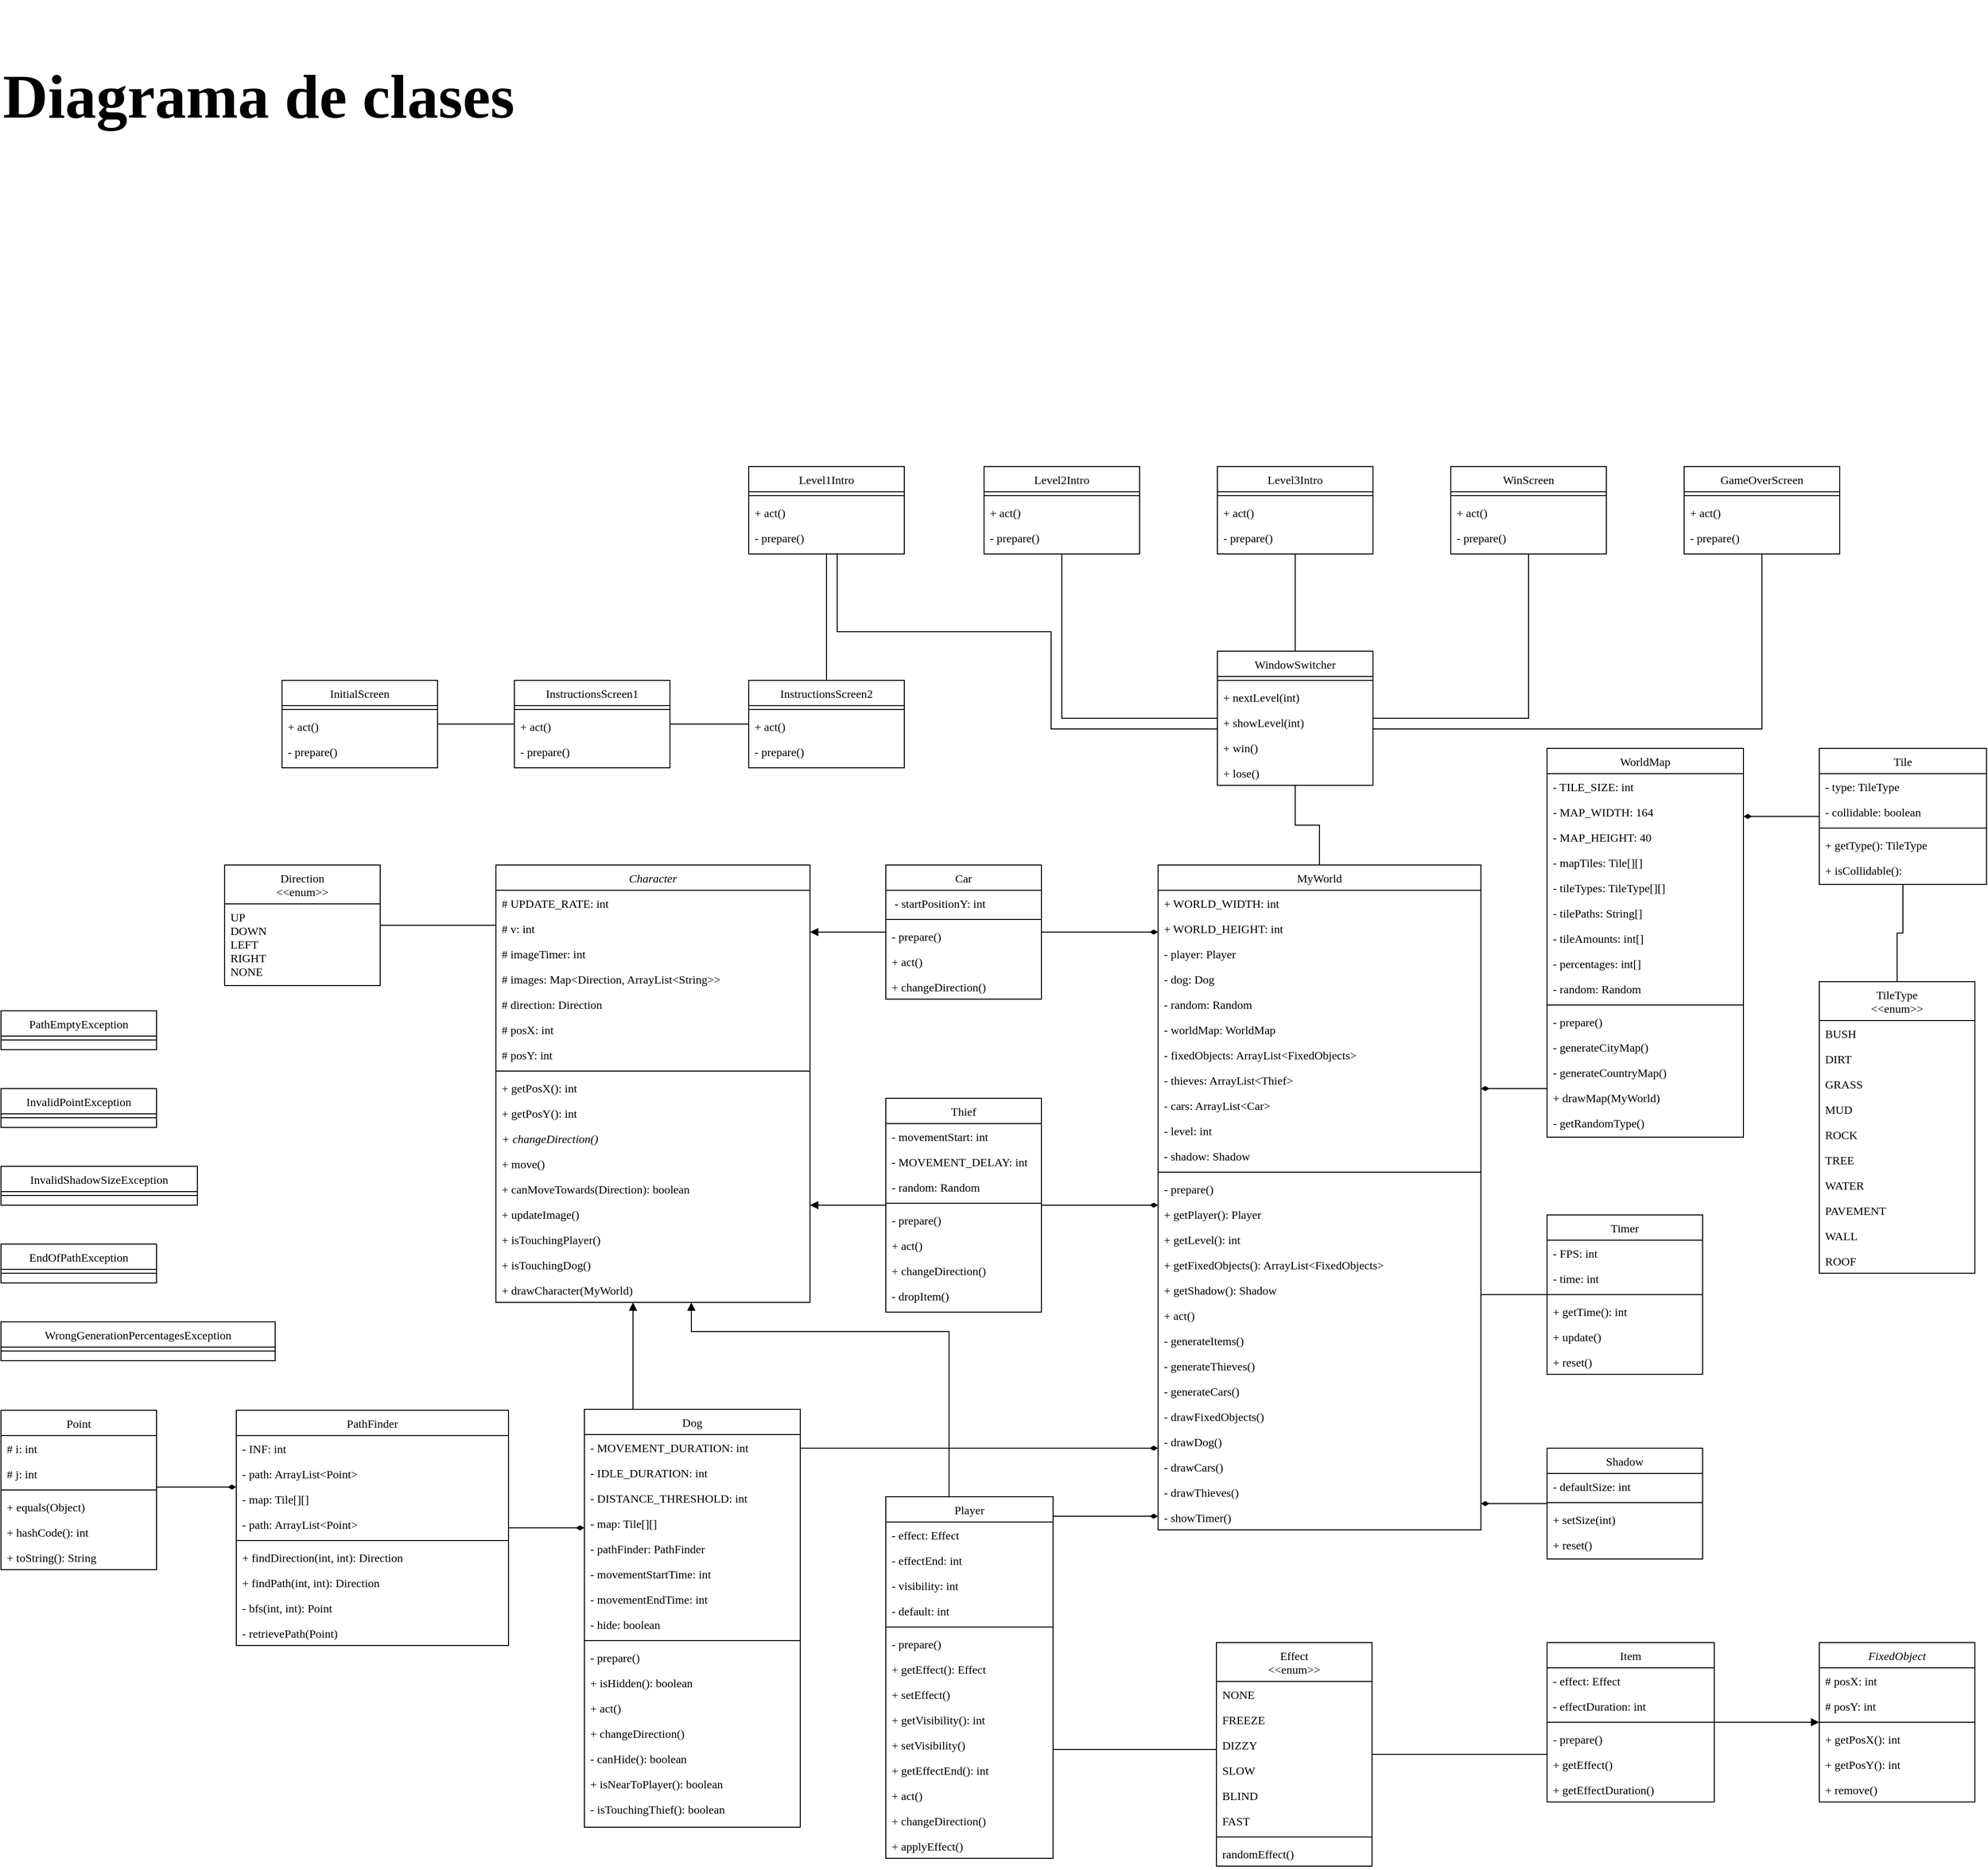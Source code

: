 <mxfile version="20.8.16" type="device"><diagram id="C5RBs43oDa-KdzZeNtuy" name="Page-1"><mxGraphModel dx="11736" dy="3268" grid="1" gridSize="10" guides="1" tooltips="1" connect="1" arrows="1" fold="1" page="1" pageScale="1" pageWidth="3000" pageHeight="2000" math="0" shadow="0"><root><mxCell id="WIyWlLk6GJQsqaUBKTNV-0"/><mxCell id="WIyWlLk6GJQsqaUBKTNV-1" parent="WIyWlLk6GJQsqaUBKTNV-0"/><mxCell id="CSTvjX67Q3r4ehWBo1cd-352" value="" style="edgeStyle=orthogonalEdgeStyle;rounded=0;orthogonalLoop=1;jettySize=auto;html=1;endArrow=diamondThin;endFill=1;fontFamily=Fira Mono;fontSource=https%3A%2F%2Ffonts.googleapis.com%2Fcss%3Ffamily%3DFira%2BMono;" edge="1" parent="WIyWlLk6GJQsqaUBKTNV-1" source="CSTvjX67Q3r4ehWBo1cd-0" target="CSTvjX67Q3r4ehWBo1cd-120"><mxGeometry relative="1" as="geometry"><mxPoint x="-4291" y="999" as="targetPoint"/><Array as="points"><mxPoint x="-4371" y="999"/><mxPoint x="-4371" y="999"/></Array></mxGeometry></mxCell><mxCell id="CSTvjX67Q3r4ehWBo1cd-389" value="" style="edgeStyle=orthogonalEdgeStyle;rounded=0;orthogonalLoop=1;jettySize=auto;html=1;endArrow=block;endFill=1;fontFamily=Fira Mono;fontSource=https%3A%2F%2Ffonts.googleapis.com%2Fcss%3Ffamily%3DFira%2BMono;" edge="1" parent="WIyWlLk6GJQsqaUBKTNV-1" source="CSTvjX67Q3r4ehWBo1cd-0" target="CSTvjX67Q3r4ehWBo1cd-12"><mxGeometry relative="1" as="geometry"><mxPoint x="-4771" y="999" as="targetPoint"/><Array as="points"><mxPoint x="-4711" y="1000"/><mxPoint x="-4711" y="1000"/></Array></mxGeometry></mxCell><mxCell id="CSTvjX67Q3r4ehWBo1cd-0" value="Car" style="swimlane;fontStyle=0;align=center;verticalAlign=top;childLayout=stackLayout;horizontal=1;startSize=26;horizontalStack=0;resizeParent=1;resizeLast=0;collapsible=1;marginBottom=0;rounded=0;shadow=0;strokeWidth=1;fontFamily=Fira Mono;fontSource=https%3A%2F%2Ffonts.googleapis.com%2Fcss%3Ffamily%3DFira%2BMono;" vertex="1" parent="WIyWlLk6GJQsqaUBKTNV-1"><mxGeometry x="-4611" y="930" width="160" height="138" as="geometry"><mxRectangle x="340" y="380" width="170" height="26" as="alternateBounds"/></mxGeometry></mxCell><mxCell id="CSTvjX67Q3r4ehWBo1cd-1" value=" - startPositionY: int" style="text;align=left;verticalAlign=top;spacingLeft=4;spacingRight=4;overflow=hidden;rotatable=0;points=[[0,0.5],[1,0.5]];portConstraint=eastwest;fontFamily=Fira Mono;fontSource=https%3A%2F%2Ffonts.googleapis.com%2Fcss%3Ffamily%3DFira%2BMono;" vertex="1" parent="CSTvjX67Q3r4ehWBo1cd-0"><mxGeometry y="26" width="160" height="26" as="geometry"/></mxCell><mxCell id="CSTvjX67Q3r4ehWBo1cd-2" value="" style="line;html=1;strokeWidth=1;align=left;verticalAlign=middle;spacingTop=-1;spacingLeft=3;spacingRight=3;rotatable=0;labelPosition=right;points=[];portConstraint=eastwest;fontFamily=Fira Mono;fontSource=https%3A%2F%2Ffonts.googleapis.com%2Fcss%3Ffamily%3DFira%2BMono;" vertex="1" parent="CSTvjX67Q3r4ehWBo1cd-0"><mxGeometry y="52" width="160" height="8" as="geometry"/></mxCell><mxCell id="CSTvjX67Q3r4ehWBo1cd-9" value="- prepare()" style="text;align=left;verticalAlign=top;spacingLeft=4;spacingRight=4;overflow=hidden;rotatable=0;points=[[0,0.5],[1,0.5]];portConstraint=eastwest;fontFamily=Fira Mono;fontSource=https%3A%2F%2Ffonts.googleapis.com%2Fcss%3Ffamily%3DFira%2BMono;" vertex="1" parent="CSTvjX67Q3r4ehWBo1cd-0"><mxGeometry y="60" width="160" height="26" as="geometry"/></mxCell><mxCell id="CSTvjX67Q3r4ehWBo1cd-10" value="+ act()" style="text;align=left;verticalAlign=top;spacingLeft=4;spacingRight=4;overflow=hidden;rotatable=0;points=[[0,0.5],[1,0.5]];portConstraint=eastwest;fontFamily=Fira Mono;fontSource=https%3A%2F%2Ffonts.googleapis.com%2Fcss%3Ffamily%3DFira%2BMono;" vertex="1" parent="CSTvjX67Q3r4ehWBo1cd-0"><mxGeometry y="86" width="160" height="26" as="geometry"/></mxCell><mxCell id="CSTvjX67Q3r4ehWBo1cd-11" value="+ changeDirection()" style="text;align=left;verticalAlign=top;spacingLeft=4;spacingRight=4;overflow=hidden;rotatable=0;points=[[0,0.5],[1,0.5]];portConstraint=eastwest;fontFamily=Fira Mono;fontSource=https%3A%2F%2Ffonts.googleapis.com%2Fcss%3Ffamily%3DFira%2BMono;" vertex="1" parent="CSTvjX67Q3r4ehWBo1cd-0"><mxGeometry y="112" width="160" height="26" as="geometry"/></mxCell><mxCell id="CSTvjX67Q3r4ehWBo1cd-12" value="Character" style="swimlane;fontStyle=2;align=center;verticalAlign=top;childLayout=stackLayout;horizontal=1;startSize=26;horizontalStack=0;resizeParent=1;resizeLast=0;collapsible=1;marginBottom=0;rounded=0;shadow=0;strokeWidth=1;fontFamily=Fira Mono;fontSource=https%3A%2F%2Ffonts.googleapis.com%2Fcss%3Ffamily%3DFira%2BMono;" vertex="1" parent="WIyWlLk6GJQsqaUBKTNV-1"><mxGeometry x="-5012" y="930" width="323" height="450" as="geometry"><mxRectangle x="550" y="140" width="160" height="26" as="alternateBounds"/></mxGeometry></mxCell><mxCell id="CSTvjX67Q3r4ehWBo1cd-13" value="# UPDATE_RATE: int" style="text;align=left;verticalAlign=top;spacingLeft=4;spacingRight=4;overflow=hidden;rotatable=0;points=[[0,0.5],[1,0.5]];portConstraint=eastwest;fontFamily=Fira Mono;fontSource=https%3A%2F%2Ffonts.googleapis.com%2Fcss%3Ffamily%3DFira%2BMono;" vertex="1" parent="CSTvjX67Q3r4ehWBo1cd-12"><mxGeometry y="26" width="323" height="26" as="geometry"/></mxCell><mxCell id="CSTvjX67Q3r4ehWBo1cd-14" value="# v: int" style="text;align=left;verticalAlign=top;spacingLeft=4;spacingRight=4;overflow=hidden;rotatable=0;points=[[0,0.5],[1,0.5]];portConstraint=eastwest;rounded=0;shadow=0;html=0;fontFamily=Fira Mono;fontSource=https%3A%2F%2Ffonts.googleapis.com%2Fcss%3Ffamily%3DFira%2BMono;" vertex="1" parent="CSTvjX67Q3r4ehWBo1cd-12"><mxGeometry y="52" width="323" height="26" as="geometry"/></mxCell><mxCell id="CSTvjX67Q3r4ehWBo1cd-15" value="# imageTimer: int" style="text;align=left;verticalAlign=top;spacingLeft=4;spacingRight=4;overflow=hidden;rotatable=0;points=[[0,0.5],[1,0.5]];portConstraint=eastwest;rounded=0;shadow=0;html=0;fontFamily=Fira Mono;fontSource=https%3A%2F%2Ffonts.googleapis.com%2Fcss%3Ffamily%3DFira%2BMono;" vertex="1" parent="CSTvjX67Q3r4ehWBo1cd-12"><mxGeometry y="78" width="323" height="26" as="geometry"/></mxCell><mxCell id="CSTvjX67Q3r4ehWBo1cd-16" value="# images: Map&lt;Direction, ArrayList&lt;String&gt;&gt;" style="text;align=left;verticalAlign=top;spacingLeft=4;spacingRight=4;overflow=hidden;rotatable=0;points=[[0,0.5],[1,0.5]];portConstraint=eastwest;rounded=0;shadow=0;html=0;fontFamily=Fira Mono;fontSource=https%3A%2F%2Ffonts.googleapis.com%2Fcss%3Ffamily%3DFira%2BMono;" vertex="1" parent="CSTvjX67Q3r4ehWBo1cd-12"><mxGeometry y="104" width="323" height="26" as="geometry"/></mxCell><mxCell id="CSTvjX67Q3r4ehWBo1cd-17" value="# direction: Direction" style="text;align=left;verticalAlign=top;spacingLeft=4;spacingRight=4;overflow=hidden;rotatable=0;points=[[0,0.5],[1,0.5]];portConstraint=eastwest;rounded=0;shadow=0;html=0;fontFamily=Fira Mono;fontSource=https%3A%2F%2Ffonts.googleapis.com%2Fcss%3Ffamily%3DFira%2BMono;" vertex="1" parent="CSTvjX67Q3r4ehWBo1cd-12"><mxGeometry y="130" width="323" height="26" as="geometry"/></mxCell><mxCell id="CSTvjX67Q3r4ehWBo1cd-23" value="# posX: int" style="text;align=left;verticalAlign=top;spacingLeft=4;spacingRight=4;overflow=hidden;rotatable=0;points=[[0,0.5],[1,0.5]];portConstraint=eastwest;rounded=0;shadow=0;html=0;fontFamily=Fira Mono;fontSource=https%3A%2F%2Ffonts.googleapis.com%2Fcss%3Ffamily%3DFira%2BMono;" vertex="1" parent="CSTvjX67Q3r4ehWBo1cd-12"><mxGeometry y="156" width="323" height="26" as="geometry"/></mxCell><mxCell id="CSTvjX67Q3r4ehWBo1cd-25" value="# posY: int" style="text;align=left;verticalAlign=top;spacingLeft=4;spacingRight=4;overflow=hidden;rotatable=0;points=[[0,0.5],[1,0.5]];portConstraint=eastwest;rounded=0;shadow=0;html=0;fontFamily=Fira Mono;fontSource=https%3A%2F%2Ffonts.googleapis.com%2Fcss%3Ffamily%3DFira%2BMono;" vertex="1" parent="CSTvjX67Q3r4ehWBo1cd-12"><mxGeometry y="182" width="323" height="26" as="geometry"/></mxCell><mxCell id="CSTvjX67Q3r4ehWBo1cd-18" value="" style="line;html=1;strokeWidth=1;align=left;verticalAlign=middle;spacingTop=-1;spacingLeft=3;spacingRight=3;rotatable=0;labelPosition=right;points=[];portConstraint=eastwest;fontFamily=Fira Mono;fontSource=https%3A%2F%2Ffonts.googleapis.com%2Fcss%3Ffamily%3DFira%2BMono;" vertex="1" parent="CSTvjX67Q3r4ehWBo1cd-12"><mxGeometry y="208" width="323" height="8" as="geometry"/></mxCell><mxCell id="CSTvjX67Q3r4ehWBo1cd-19" value="+ getPosX(): int" style="text;align=left;verticalAlign=top;spacingLeft=4;spacingRight=4;overflow=hidden;rotatable=0;points=[[0,0.5],[1,0.5]];portConstraint=eastwest;fontFamily=Fira Mono;fontSource=https%3A%2F%2Ffonts.googleapis.com%2Fcss%3Ffamily%3DFira%2BMono;" vertex="1" parent="CSTvjX67Q3r4ehWBo1cd-12"><mxGeometry y="216" width="323" height="26" as="geometry"/></mxCell><mxCell id="CSTvjX67Q3r4ehWBo1cd-20" value="+ getPosY(): int" style="text;align=left;verticalAlign=top;spacingLeft=4;spacingRight=4;overflow=hidden;rotatable=0;points=[[0,0.5],[1,0.5]];portConstraint=eastwest;fontFamily=Fira Mono;fontSource=https%3A%2F%2Ffonts.googleapis.com%2Fcss%3Ffamily%3DFira%2BMono;" vertex="1" parent="CSTvjX67Q3r4ehWBo1cd-12"><mxGeometry y="242" width="323" height="26" as="geometry"/></mxCell><mxCell id="CSTvjX67Q3r4ehWBo1cd-26" value="+ changeDirection()" style="text;align=left;verticalAlign=top;spacingLeft=4;spacingRight=4;overflow=hidden;rotatable=0;points=[[0,0.5],[1,0.5]];portConstraint=eastwest;fontStyle=2;fontFamily=Fira Mono;fontSource=https%3A%2F%2Ffonts.googleapis.com%2Fcss%3Ffamily%3DFira%2BMono;" vertex="1" parent="CSTvjX67Q3r4ehWBo1cd-12"><mxGeometry y="268" width="323" height="26" as="geometry"/></mxCell><mxCell id="CSTvjX67Q3r4ehWBo1cd-28" value="+ move()" style="text;align=left;verticalAlign=top;spacingLeft=4;spacingRight=4;overflow=hidden;rotatable=0;points=[[0,0.5],[1,0.5]];portConstraint=eastwest;fontStyle=0;fontFamily=Fira Mono;fontSource=https%3A%2F%2Ffonts.googleapis.com%2Fcss%3Ffamily%3DFira%2BMono;" vertex="1" parent="CSTvjX67Q3r4ehWBo1cd-12"><mxGeometry y="294" width="323" height="26" as="geometry"/></mxCell><mxCell id="CSTvjX67Q3r4ehWBo1cd-29" value="+ canMoveTowards(Direction): boolean" style="text;align=left;verticalAlign=top;spacingLeft=4;spacingRight=4;overflow=hidden;rotatable=0;points=[[0,0.5],[1,0.5]];portConstraint=eastwest;fontStyle=0;fontFamily=Fira Mono;fontSource=https%3A%2F%2Ffonts.googleapis.com%2Fcss%3Ffamily%3DFira%2BMono;" vertex="1" parent="CSTvjX67Q3r4ehWBo1cd-12"><mxGeometry y="320" width="323" height="26" as="geometry"/></mxCell><mxCell id="CSTvjX67Q3r4ehWBo1cd-30" value="+ updateImage()" style="text;align=left;verticalAlign=top;spacingLeft=4;spacingRight=4;overflow=hidden;rotatable=0;points=[[0,0.5],[1,0.5]];portConstraint=eastwest;fontStyle=0;fontFamily=Fira Mono;fontSource=https%3A%2F%2Ffonts.googleapis.com%2Fcss%3Ffamily%3DFira%2BMono;" vertex="1" parent="CSTvjX67Q3r4ehWBo1cd-12"><mxGeometry y="346" width="323" height="26" as="geometry"/></mxCell><mxCell id="CSTvjX67Q3r4ehWBo1cd-31" value="+ isTouchingPlayer()" style="text;align=left;verticalAlign=top;spacingLeft=4;spacingRight=4;overflow=hidden;rotatable=0;points=[[0,0.5],[1,0.5]];portConstraint=eastwest;fontStyle=0;fontFamily=Fira Mono;fontSource=https%3A%2F%2Ffonts.googleapis.com%2Fcss%3Ffamily%3DFira%2BMono;" vertex="1" parent="CSTvjX67Q3r4ehWBo1cd-12"><mxGeometry y="372" width="323" height="26" as="geometry"/></mxCell><mxCell id="CSTvjX67Q3r4ehWBo1cd-32" value="+ isTouchingDog()" style="text;align=left;verticalAlign=top;spacingLeft=4;spacingRight=4;overflow=hidden;rotatable=0;points=[[0,0.5],[1,0.5]];portConstraint=eastwest;fontStyle=0;fontFamily=Fira Mono;fontSource=https%3A%2F%2Ffonts.googleapis.com%2Fcss%3Ffamily%3DFira%2BMono;" vertex="1" parent="CSTvjX67Q3r4ehWBo1cd-12"><mxGeometry y="398" width="323" height="26" as="geometry"/></mxCell><mxCell id="CSTvjX67Q3r4ehWBo1cd-33" value="+ drawCharacter(MyWorld)" style="text;align=left;verticalAlign=top;spacingLeft=4;spacingRight=4;overflow=hidden;rotatable=0;points=[[0,0.5],[1,0.5]];portConstraint=eastwest;fontStyle=0;fontFamily=Fira Mono;fontSource=https%3A%2F%2Ffonts.googleapis.com%2Fcss%3Ffamily%3DFira%2BMono;" vertex="1" parent="CSTvjX67Q3r4ehWBo1cd-12"><mxGeometry y="424" width="323" height="26" as="geometry"/></mxCell><mxCell id="CSTvjX67Q3r4ehWBo1cd-361" value="" style="edgeStyle=orthogonalEdgeStyle;rounded=0;orthogonalLoop=1;jettySize=auto;html=1;endArrow=none;endFill=0;fontFamily=Fira Mono;fontSource=https%3A%2F%2Ffonts.googleapis.com%2Fcss%3Ffamily%3DFira%2BMono;" edge="1" parent="WIyWlLk6GJQsqaUBKTNV-1" source="CSTvjX67Q3r4ehWBo1cd-35" target="CSTvjX67Q3r4ehWBo1cd-12"><mxGeometry relative="1" as="geometry"><mxPoint x="-5031" y="1000" as="targetPoint"/><Array as="points"><mxPoint x="-5021" y="992"/><mxPoint x="-5021" y="992"/></Array></mxGeometry></mxCell><mxCell id="CSTvjX67Q3r4ehWBo1cd-35" value="Direction&#10;&lt;&lt;enum&gt;&gt;" style="swimlane;fontStyle=0;align=center;verticalAlign=top;childLayout=stackLayout;horizontal=1;startSize=40;horizontalStack=0;resizeParent=1;resizeLast=0;collapsible=1;marginBottom=0;rounded=0;shadow=0;strokeWidth=1;fontFamily=Fira Mono;fontSource=https%3A%2F%2Ffonts.googleapis.com%2Fcss%3Ffamily%3DFira%2BMono;" vertex="1" parent="WIyWlLk6GJQsqaUBKTNV-1"><mxGeometry x="-5291" y="930" width="160" height="124" as="geometry"><mxRectangle x="340" y="380" width="170" height="26" as="alternateBounds"/></mxGeometry></mxCell><mxCell id="CSTvjX67Q3r4ehWBo1cd-36" value="UP&#10;DOWN&#10;LEFT&#10;RIGHT&#10;NONE" style="text;align=left;verticalAlign=top;spacingLeft=4;spacingRight=4;overflow=hidden;rotatable=0;points=[[0,0.5],[1,0.5]];portConstraint=eastwest;fontFamily=Fira Mono;fontSource=https%3A%2F%2Ffonts.googleapis.com%2Fcss%3Ffamily%3DFira%2BMono;" vertex="1" parent="CSTvjX67Q3r4ehWBo1cd-35"><mxGeometry y="40" width="160" height="84" as="geometry"/></mxCell><mxCell id="CSTvjX67Q3r4ehWBo1cd-358" value="" style="edgeStyle=orthogonalEdgeStyle;rounded=0;orthogonalLoop=1;jettySize=auto;html=1;endArrow=diamondThin;endFill=1;fontFamily=Fira Mono;fontSource=https%3A%2F%2Ffonts.googleapis.com%2Fcss%3Ffamily%3DFira%2BMono;" edge="1" parent="WIyWlLk6GJQsqaUBKTNV-1" source="CSTvjX67Q3r4ehWBo1cd-38" target="CSTvjX67Q3r4ehWBo1cd-120"><mxGeometry relative="1" as="geometry"><mxPoint x="-4556" y="1705" as="targetPoint"/><Array as="points"><mxPoint x="-4631" y="1530"/><mxPoint x="-4631" y="1530"/></Array></mxGeometry></mxCell><mxCell id="CSTvjX67Q3r4ehWBo1cd-383" value="" style="edgeStyle=orthogonalEdgeStyle;rounded=0;orthogonalLoop=1;jettySize=auto;html=1;endArrow=block;endFill=1;fontFamily=Fira Mono;fontSource=https%3A%2F%2Ffonts.googleapis.com%2Fcss%3Ffamily%3DFira%2BMono;" edge="1" parent="WIyWlLk6GJQsqaUBKTNV-1" source="CSTvjX67Q3r4ehWBo1cd-38" target="CSTvjX67Q3r4ehWBo1cd-12"><mxGeometry relative="1" as="geometry"><Array as="points"><mxPoint x="-4871" y="1450"/><mxPoint x="-4871" y="1450"/></Array></mxGeometry></mxCell><mxCell id="CSTvjX67Q3r4ehWBo1cd-38" value="Dog" style="swimlane;fontStyle=0;align=center;verticalAlign=top;childLayout=stackLayout;horizontal=1;startSize=26;horizontalStack=0;resizeParent=1;resizeLast=0;collapsible=1;marginBottom=0;rounded=0;shadow=0;strokeWidth=1;fontFamily=Fira Mono;fontSource=https%3A%2F%2Ffonts.googleapis.com%2Fcss%3Ffamily%3DFira%2BMono;" vertex="1" parent="WIyWlLk6GJQsqaUBKTNV-1"><mxGeometry x="-4921" y="1490" width="222" height="430" as="geometry"><mxRectangle x="550" y="140" width="160" height="26" as="alternateBounds"/></mxGeometry></mxCell><mxCell id="CSTvjX67Q3r4ehWBo1cd-39" value="- MOVEMENT_DURATION: int" style="text;align=left;verticalAlign=top;spacingLeft=4;spacingRight=4;overflow=hidden;rotatable=0;points=[[0,0.5],[1,0.5]];portConstraint=eastwest;fontFamily=Fira Mono;fontSource=https%3A%2F%2Ffonts.googleapis.com%2Fcss%3Ffamily%3DFira%2BMono;" vertex="1" parent="CSTvjX67Q3r4ehWBo1cd-38"><mxGeometry y="26" width="222" height="26" as="geometry"/></mxCell><mxCell id="CSTvjX67Q3r4ehWBo1cd-40" value="- IDLE_DURATION: int" style="text;align=left;verticalAlign=top;spacingLeft=4;spacingRight=4;overflow=hidden;rotatable=0;points=[[0,0.5],[1,0.5]];portConstraint=eastwest;rounded=0;shadow=0;html=0;fontFamily=Fira Mono;fontSource=https%3A%2F%2Ffonts.googleapis.com%2Fcss%3Ffamily%3DFira%2BMono;" vertex="1" parent="CSTvjX67Q3r4ehWBo1cd-38"><mxGeometry y="52" width="222" height="26" as="geometry"/></mxCell><mxCell id="CSTvjX67Q3r4ehWBo1cd-41" value="- DISTANCE_THRESHOLD: int" style="text;align=left;verticalAlign=top;spacingLeft=4;spacingRight=4;overflow=hidden;rotatable=0;points=[[0,0.5],[1,0.5]];portConstraint=eastwest;rounded=0;shadow=0;html=0;fontFamily=Fira Mono;fontSource=https%3A%2F%2Ffonts.googleapis.com%2Fcss%3Ffamily%3DFira%2BMono;" vertex="1" parent="CSTvjX67Q3r4ehWBo1cd-38"><mxGeometry y="78" width="222" height="26" as="geometry"/></mxCell><mxCell id="CSTvjX67Q3r4ehWBo1cd-42" value="- map: Tile[][]" style="text;align=left;verticalAlign=top;spacingLeft=4;spacingRight=4;overflow=hidden;rotatable=0;points=[[0,0.5],[1,0.5]];portConstraint=eastwest;rounded=0;shadow=0;html=0;fontFamily=Fira Mono;fontSource=https%3A%2F%2Ffonts.googleapis.com%2Fcss%3Ffamily%3DFira%2BMono;" vertex="1" parent="CSTvjX67Q3r4ehWBo1cd-38"><mxGeometry y="104" width="222" height="26" as="geometry"/></mxCell><mxCell id="CSTvjX67Q3r4ehWBo1cd-43" value="- pathFinder: PathFinder" style="text;align=left;verticalAlign=top;spacingLeft=4;spacingRight=4;overflow=hidden;rotatable=0;points=[[0,0.5],[1,0.5]];portConstraint=eastwest;rounded=0;shadow=0;html=0;fontFamily=Fira Mono;fontSource=https%3A%2F%2Ffonts.googleapis.com%2Fcss%3Ffamily%3DFira%2BMono;" vertex="1" parent="CSTvjX67Q3r4ehWBo1cd-38"><mxGeometry y="130" width="222" height="26" as="geometry"/></mxCell><mxCell id="CSTvjX67Q3r4ehWBo1cd-44" value="- movementStartTime: int" style="text;align=left;verticalAlign=top;spacingLeft=4;spacingRight=4;overflow=hidden;rotatable=0;points=[[0,0.5],[1,0.5]];portConstraint=eastwest;rounded=0;shadow=0;html=0;fontFamily=Fira Mono;fontSource=https%3A%2F%2Ffonts.googleapis.com%2Fcss%3Ffamily%3DFira%2BMono;" vertex="1" parent="CSTvjX67Q3r4ehWBo1cd-38"><mxGeometry y="156" width="222" height="26" as="geometry"/></mxCell><mxCell id="CSTvjX67Q3r4ehWBo1cd-45" value="- movementEndTime: int" style="text;align=left;verticalAlign=top;spacingLeft=4;spacingRight=4;overflow=hidden;rotatable=0;points=[[0,0.5],[1,0.5]];portConstraint=eastwest;rounded=0;shadow=0;html=0;fontFamily=Fira Mono;fontSource=https%3A%2F%2Ffonts.googleapis.com%2Fcss%3Ffamily%3DFira%2BMono;" vertex="1" parent="CSTvjX67Q3r4ehWBo1cd-38"><mxGeometry y="182" width="222" height="26" as="geometry"/></mxCell><mxCell id="CSTvjX67Q3r4ehWBo1cd-56" value="- hide: boolean" style="text;align=left;verticalAlign=top;spacingLeft=4;spacingRight=4;overflow=hidden;rotatable=0;points=[[0,0.5],[1,0.5]];portConstraint=eastwest;rounded=0;shadow=0;html=0;fontFamily=Fira Mono;fontSource=https%3A%2F%2Ffonts.googleapis.com%2Fcss%3Ffamily%3DFira%2BMono;" vertex="1" parent="CSTvjX67Q3r4ehWBo1cd-38"><mxGeometry y="208" width="222" height="26" as="geometry"/></mxCell><mxCell id="CSTvjX67Q3r4ehWBo1cd-46" value="" style="line;html=1;strokeWidth=1;align=left;verticalAlign=middle;spacingTop=-1;spacingLeft=3;spacingRight=3;rotatable=0;labelPosition=right;points=[];portConstraint=eastwest;fontFamily=Fira Mono;fontSource=https%3A%2F%2Ffonts.googleapis.com%2Fcss%3Ffamily%3DFira%2BMono;" vertex="1" parent="CSTvjX67Q3r4ehWBo1cd-38"><mxGeometry y="234" width="222" height="8" as="geometry"/></mxCell><mxCell id="CSTvjX67Q3r4ehWBo1cd-47" value="- prepare()" style="text;align=left;verticalAlign=top;spacingLeft=4;spacingRight=4;overflow=hidden;rotatable=0;points=[[0,0.5],[1,0.5]];portConstraint=eastwest;fontFamily=Fira Mono;fontSource=https%3A%2F%2Ffonts.googleapis.com%2Fcss%3Ffamily%3DFira%2BMono;" vertex="1" parent="CSTvjX67Q3r4ehWBo1cd-38"><mxGeometry y="242" width="222" height="26" as="geometry"/></mxCell><mxCell id="CSTvjX67Q3r4ehWBo1cd-48" value="+ isHidden(): boolean" style="text;align=left;verticalAlign=top;spacingLeft=4;spacingRight=4;overflow=hidden;rotatable=0;points=[[0,0.5],[1,0.5]];portConstraint=eastwest;fontFamily=Fira Mono;fontSource=https%3A%2F%2Ffonts.googleapis.com%2Fcss%3Ffamily%3DFira%2BMono;" vertex="1" parent="CSTvjX67Q3r4ehWBo1cd-38"><mxGeometry y="268" width="222" height="26" as="geometry"/></mxCell><mxCell id="CSTvjX67Q3r4ehWBo1cd-49" value="+ act()" style="text;align=left;verticalAlign=top;spacingLeft=4;spacingRight=4;overflow=hidden;rotatable=0;points=[[0,0.5],[1,0.5]];portConstraint=eastwest;fontStyle=0;fontFamily=Fira Mono;fontSource=https%3A%2F%2Ffonts.googleapis.com%2Fcss%3Ffamily%3DFira%2BMono;" vertex="1" parent="CSTvjX67Q3r4ehWBo1cd-38"><mxGeometry y="294" width="222" height="26" as="geometry"/></mxCell><mxCell id="CSTvjX67Q3r4ehWBo1cd-50" value="+ changeDirection()" style="text;align=left;verticalAlign=top;spacingLeft=4;spacingRight=4;overflow=hidden;rotatable=0;points=[[0,0.5],[1,0.5]];portConstraint=eastwest;fontStyle=0;fontFamily=Fira Mono;fontSource=https%3A%2F%2Ffonts.googleapis.com%2Fcss%3Ffamily%3DFira%2BMono;" vertex="1" parent="CSTvjX67Q3r4ehWBo1cd-38"><mxGeometry y="320" width="222" height="26" as="geometry"/></mxCell><mxCell id="CSTvjX67Q3r4ehWBo1cd-51" value="- canHide(): boolean" style="text;align=left;verticalAlign=top;spacingLeft=4;spacingRight=4;overflow=hidden;rotatable=0;points=[[0,0.5],[1,0.5]];portConstraint=eastwest;fontStyle=0;fontFamily=Fira Mono;fontSource=https%3A%2F%2Ffonts.googleapis.com%2Fcss%3Ffamily%3DFira%2BMono;" vertex="1" parent="CSTvjX67Q3r4ehWBo1cd-38"><mxGeometry y="346" width="222" height="26" as="geometry"/></mxCell><mxCell id="CSTvjX67Q3r4ehWBo1cd-52" value="+ isNearToPlayer(): boolean" style="text;align=left;verticalAlign=top;spacingLeft=4;spacingRight=4;overflow=hidden;rotatable=0;points=[[0,0.5],[1,0.5]];portConstraint=eastwest;fontStyle=0;fontFamily=Fira Mono;fontSource=https%3A%2F%2Ffonts.googleapis.com%2Fcss%3Ffamily%3DFira%2BMono;" vertex="1" parent="CSTvjX67Q3r4ehWBo1cd-38"><mxGeometry y="372" width="222" height="26" as="geometry"/></mxCell><mxCell id="CSTvjX67Q3r4ehWBo1cd-53" value="- isTouchingThief(): boolean" style="text;align=left;verticalAlign=top;spacingLeft=4;spacingRight=4;overflow=hidden;rotatable=0;points=[[0,0.5],[1,0.5]];portConstraint=eastwest;fontStyle=0;fontFamily=Fira Mono;fontSource=https%3A%2F%2Ffonts.googleapis.com%2Fcss%3Ffamily%3DFira%2BMono;" vertex="1" parent="CSTvjX67Q3r4ehWBo1cd-38"><mxGeometry y="398" width="222" height="26" as="geometry"/></mxCell><mxCell id="CSTvjX67Q3r4ehWBo1cd-349" value="" style="edgeStyle=orthogonalEdgeStyle;rounded=0;orthogonalLoop=1;jettySize=auto;html=1;endArrow=none;endFill=0;fontFamily=Fira Mono;fontSource=https%3A%2F%2Ffonts.googleapis.com%2Fcss%3Ffamily%3DFira%2BMono;" edge="1" parent="WIyWlLk6GJQsqaUBKTNV-1" source="CSTvjX67Q3r4ehWBo1cd-82" target="CSTvjX67Q3r4ehWBo1cd-258"><mxGeometry relative="1" as="geometry"><mxPoint x="-3710" y="735" as="targetPoint"/><Array as="points"><mxPoint x="-3710" y="790"/></Array></mxGeometry></mxCell><mxCell id="CSTvjX67Q3r4ehWBo1cd-82" value="GameOverScreen" style="swimlane;fontStyle=0;align=center;verticalAlign=top;childLayout=stackLayout;horizontal=1;startSize=26;horizontalStack=0;resizeParent=1;resizeLast=0;collapsible=1;marginBottom=0;rounded=0;shadow=0;strokeWidth=1;fontFamily=Fira Mono;fontSource=https%3A%2F%2Ffonts.googleapis.com%2Fcss%3Ffamily%3DFira%2BMono;" vertex="1" parent="WIyWlLk6GJQsqaUBKTNV-1"><mxGeometry x="-3790" y="520" width="160" height="90" as="geometry"><mxRectangle x="130" y="380" width="160" height="26" as="alternateBounds"/></mxGeometry></mxCell><mxCell id="CSTvjX67Q3r4ehWBo1cd-85" value="" style="line;html=1;strokeWidth=1;align=left;verticalAlign=middle;spacingTop=-1;spacingLeft=3;spacingRight=3;rotatable=0;labelPosition=right;points=[];portConstraint=eastwest;fontFamily=Fira Mono;fontSource=https%3A%2F%2Ffonts.googleapis.com%2Fcss%3Ffamily%3DFira%2BMono;" vertex="1" parent="CSTvjX67Q3r4ehWBo1cd-82"><mxGeometry y="26" width="160" height="8" as="geometry"/></mxCell><mxCell id="CSTvjX67Q3r4ehWBo1cd-86" value="+ act()" style="text;align=left;verticalAlign=top;spacingLeft=4;spacingRight=4;overflow=hidden;rotatable=0;points=[[0,0.5],[1,0.5]];portConstraint=eastwest;fontStyle=0;fontFamily=Fira Mono;fontSource=https%3A%2F%2Ffonts.googleapis.com%2Fcss%3Ffamily%3DFira%2BMono;" vertex="1" parent="CSTvjX67Q3r4ehWBo1cd-82"><mxGeometry y="34" width="160" height="26" as="geometry"/></mxCell><mxCell id="CSTvjX67Q3r4ehWBo1cd-88" value="- prepare()" style="text;align=left;verticalAlign=top;spacingLeft=4;spacingRight=4;overflow=hidden;rotatable=0;points=[[0,0.5],[1,0.5]];portConstraint=eastwest;fontFamily=Fira Mono;fontSource=https%3A%2F%2Ffonts.googleapis.com%2Fcss%3Ffamily%3DFira%2BMono;" vertex="1" parent="CSTvjX67Q3r4ehWBo1cd-82"><mxGeometry y="60" width="160" height="26" as="geometry"/></mxCell><mxCell id="CSTvjX67Q3r4ehWBo1cd-335" value="" style="edgeStyle=orthogonalEdgeStyle;rounded=0;orthogonalLoop=1;jettySize=auto;html=1;endArrow=none;endFill=0;fontFamily=Fira Mono;fontSource=https%3A%2F%2Ffonts.googleapis.com%2Fcss%3Ffamily%3DFira%2BMono;" edge="1" parent="WIyWlLk6GJQsqaUBKTNV-1" source="CSTvjX67Q3r4ehWBo1cd-89" target="CSTvjX67Q3r4ehWBo1cd-93"><mxGeometry relative="1" as="geometry"/></mxCell><mxCell id="CSTvjX67Q3r4ehWBo1cd-89" value="InitialScreen" style="swimlane;fontStyle=0;align=center;verticalAlign=top;childLayout=stackLayout;horizontal=1;startSize=26;horizontalStack=0;resizeParent=1;resizeLast=0;collapsible=1;marginBottom=0;rounded=0;shadow=0;strokeWidth=1;fontFamily=Fira Mono;fontSource=https%3A%2F%2Ffonts.googleapis.com%2Fcss%3Ffamily%3DFira%2BMono;" vertex="1" parent="WIyWlLk6GJQsqaUBKTNV-1"><mxGeometry x="-5232" y="740" width="160" height="90" as="geometry"><mxRectangle x="130" y="380" width="160" height="26" as="alternateBounds"/></mxGeometry></mxCell><mxCell id="CSTvjX67Q3r4ehWBo1cd-90" value="" style="line;html=1;strokeWidth=1;align=left;verticalAlign=middle;spacingTop=-1;spacingLeft=3;spacingRight=3;rotatable=0;labelPosition=right;points=[];portConstraint=eastwest;fontFamily=Fira Mono;fontSource=https%3A%2F%2Ffonts.googleapis.com%2Fcss%3Ffamily%3DFira%2BMono;" vertex="1" parent="CSTvjX67Q3r4ehWBo1cd-89"><mxGeometry y="26" width="160" height="8" as="geometry"/></mxCell><mxCell id="CSTvjX67Q3r4ehWBo1cd-91" value="+ act()" style="text;align=left;verticalAlign=top;spacingLeft=4;spacingRight=4;overflow=hidden;rotatable=0;points=[[0,0.5],[1,0.5]];portConstraint=eastwest;fontStyle=0;fontFamily=Fira Mono;fontSource=https%3A%2F%2Ffonts.googleapis.com%2Fcss%3Ffamily%3DFira%2BMono;" vertex="1" parent="CSTvjX67Q3r4ehWBo1cd-89"><mxGeometry y="34" width="160" height="26" as="geometry"/></mxCell><mxCell id="CSTvjX67Q3r4ehWBo1cd-92" value="- prepare()" style="text;align=left;verticalAlign=top;spacingLeft=4;spacingRight=4;overflow=hidden;rotatable=0;points=[[0,0.5],[1,0.5]];portConstraint=eastwest;fontFamily=Fira Mono;fontSource=https%3A%2F%2Ffonts.googleapis.com%2Fcss%3Ffamily%3DFira%2BMono;" vertex="1" parent="CSTvjX67Q3r4ehWBo1cd-89"><mxGeometry y="60" width="160" height="26" as="geometry"/></mxCell><mxCell id="CSTvjX67Q3r4ehWBo1cd-336" value="" style="edgeStyle=orthogonalEdgeStyle;rounded=0;orthogonalLoop=1;jettySize=auto;html=1;endArrow=none;endFill=0;fontFamily=Fira Mono;fontSource=https%3A%2F%2Ffonts.googleapis.com%2Fcss%3Ffamily%3DFira%2BMono;" edge="1" parent="WIyWlLk6GJQsqaUBKTNV-1" source="CSTvjX67Q3r4ehWBo1cd-93" target="CSTvjX67Q3r4ehWBo1cd-97"><mxGeometry relative="1" as="geometry"/></mxCell><mxCell id="CSTvjX67Q3r4ehWBo1cd-93" value="InstructionsScreen1" style="swimlane;fontStyle=0;align=center;verticalAlign=top;childLayout=stackLayout;horizontal=1;startSize=26;horizontalStack=0;resizeParent=1;resizeLast=0;collapsible=1;marginBottom=0;rounded=0;shadow=0;strokeWidth=1;fontFamily=Fira Mono;fontSource=https%3A%2F%2Ffonts.googleapis.com%2Fcss%3Ffamily%3DFira%2BMono;" vertex="1" parent="WIyWlLk6GJQsqaUBKTNV-1"><mxGeometry x="-4993" y="740" width="160" height="90" as="geometry"><mxRectangle x="130" y="380" width="160" height="26" as="alternateBounds"/></mxGeometry></mxCell><mxCell id="CSTvjX67Q3r4ehWBo1cd-94" value="" style="line;html=1;strokeWidth=1;align=left;verticalAlign=middle;spacingTop=-1;spacingLeft=3;spacingRight=3;rotatable=0;labelPosition=right;points=[];portConstraint=eastwest;fontFamily=Fira Mono;fontSource=https%3A%2F%2Ffonts.googleapis.com%2Fcss%3Ffamily%3DFira%2BMono;" vertex="1" parent="CSTvjX67Q3r4ehWBo1cd-93"><mxGeometry y="26" width="160" height="8" as="geometry"/></mxCell><mxCell id="CSTvjX67Q3r4ehWBo1cd-95" value="+ act()" style="text;align=left;verticalAlign=top;spacingLeft=4;spacingRight=4;overflow=hidden;rotatable=0;points=[[0,0.5],[1,0.5]];portConstraint=eastwest;fontStyle=0;fontFamily=Fira Mono;fontSource=https%3A%2F%2Ffonts.googleapis.com%2Fcss%3Ffamily%3DFira%2BMono;" vertex="1" parent="CSTvjX67Q3r4ehWBo1cd-93"><mxGeometry y="34" width="160" height="26" as="geometry"/></mxCell><mxCell id="CSTvjX67Q3r4ehWBo1cd-96" value="- prepare()" style="text;align=left;verticalAlign=top;spacingLeft=4;spacingRight=4;overflow=hidden;rotatable=0;points=[[0,0.5],[1,0.5]];portConstraint=eastwest;fontFamily=Fira Mono;fontSource=https%3A%2F%2Ffonts.googleapis.com%2Fcss%3Ffamily%3DFira%2BMono;" vertex="1" parent="CSTvjX67Q3r4ehWBo1cd-93"><mxGeometry y="60" width="160" height="26" as="geometry"/></mxCell><mxCell id="CSTvjX67Q3r4ehWBo1cd-338" value="" style="edgeStyle=orthogonalEdgeStyle;rounded=0;orthogonalLoop=1;jettySize=auto;html=1;endArrow=none;endFill=0;fontFamily=Fira Mono;fontSource=https%3A%2F%2Ffonts.googleapis.com%2Fcss%3Ffamily%3DFira%2BMono;" edge="1" parent="WIyWlLk6GJQsqaUBKTNV-1" source="CSTvjX67Q3r4ehWBo1cd-97" target="CSTvjX67Q3r4ehWBo1cd-108"><mxGeometry relative="1" as="geometry"><mxPoint x="-4672" y="615" as="targetPoint"/></mxGeometry></mxCell><mxCell id="CSTvjX67Q3r4ehWBo1cd-97" value="InstructionsScreen2" style="swimlane;fontStyle=0;align=center;verticalAlign=top;childLayout=stackLayout;horizontal=1;startSize=26;horizontalStack=0;resizeParent=1;resizeLast=0;collapsible=1;marginBottom=0;rounded=0;shadow=0;strokeWidth=1;fontFamily=Fira Mono;fontSource=https%3A%2F%2Ffonts.googleapis.com%2Fcss%3Ffamily%3DFira%2BMono;" vertex="1" parent="WIyWlLk6GJQsqaUBKTNV-1"><mxGeometry x="-4752" y="740" width="160" height="90" as="geometry"><mxRectangle x="130" y="380" width="160" height="26" as="alternateBounds"/></mxGeometry></mxCell><mxCell id="CSTvjX67Q3r4ehWBo1cd-98" value="" style="line;html=1;strokeWidth=1;align=left;verticalAlign=middle;spacingTop=-1;spacingLeft=3;spacingRight=3;rotatable=0;labelPosition=right;points=[];portConstraint=eastwest;fontFamily=Fira Mono;fontSource=https%3A%2F%2Ffonts.googleapis.com%2Fcss%3Ffamily%3DFira%2BMono;" vertex="1" parent="CSTvjX67Q3r4ehWBo1cd-97"><mxGeometry y="26" width="160" height="8" as="geometry"/></mxCell><mxCell id="CSTvjX67Q3r4ehWBo1cd-99" value="+ act()" style="text;align=left;verticalAlign=top;spacingLeft=4;spacingRight=4;overflow=hidden;rotatable=0;points=[[0,0.5],[1,0.5]];portConstraint=eastwest;fontStyle=0;fontFamily=Fira Mono;fontSource=https%3A%2F%2Ffonts.googleapis.com%2Fcss%3Ffamily%3DFira%2BMono;" vertex="1" parent="CSTvjX67Q3r4ehWBo1cd-97"><mxGeometry y="34" width="160" height="26" as="geometry"/></mxCell><mxCell id="CSTvjX67Q3r4ehWBo1cd-100" value="- prepare()" style="text;align=left;verticalAlign=top;spacingLeft=4;spacingRight=4;overflow=hidden;rotatable=0;points=[[0,0.5],[1,0.5]];portConstraint=eastwest;fontFamily=Fira Mono;fontSource=https%3A%2F%2Ffonts.googleapis.com%2Fcss%3Ffamily%3DFira%2BMono;" vertex="1" parent="CSTvjX67Q3r4ehWBo1cd-97"><mxGeometry y="60" width="160" height="26" as="geometry"/></mxCell><mxCell id="CSTvjX67Q3r4ehWBo1cd-108" value="Level1Intro" style="swimlane;fontStyle=0;align=center;verticalAlign=top;childLayout=stackLayout;horizontal=1;startSize=26;horizontalStack=0;resizeParent=1;resizeLast=0;collapsible=1;marginBottom=0;rounded=0;shadow=0;strokeWidth=1;fontFamily=Fira Mono;fontSource=https%3A%2F%2Ffonts.googleapis.com%2Fcss%3Ffamily%3DFira%2BMono;" vertex="1" parent="WIyWlLk6GJQsqaUBKTNV-1"><mxGeometry x="-4752" y="520" width="160" height="90" as="geometry"><mxRectangle x="130" y="380" width="160" height="26" as="alternateBounds"/></mxGeometry></mxCell><mxCell id="CSTvjX67Q3r4ehWBo1cd-109" value="" style="line;html=1;strokeWidth=1;align=left;verticalAlign=middle;spacingTop=-1;spacingLeft=3;spacingRight=3;rotatable=0;labelPosition=right;points=[];portConstraint=eastwest;fontFamily=Fira Mono;fontSource=https%3A%2F%2Ffonts.googleapis.com%2Fcss%3Ffamily%3DFira%2BMono;" vertex="1" parent="CSTvjX67Q3r4ehWBo1cd-108"><mxGeometry y="26" width="160" height="8" as="geometry"/></mxCell><mxCell id="CSTvjX67Q3r4ehWBo1cd-110" value="+ act()" style="text;align=left;verticalAlign=top;spacingLeft=4;spacingRight=4;overflow=hidden;rotatable=0;points=[[0,0.5],[1,0.5]];portConstraint=eastwest;fontStyle=0;fontFamily=Fira Mono;fontSource=https%3A%2F%2Ffonts.googleapis.com%2Fcss%3Ffamily%3DFira%2BMono;" vertex="1" parent="CSTvjX67Q3r4ehWBo1cd-108"><mxGeometry y="34" width="160" height="26" as="geometry"/></mxCell><mxCell id="CSTvjX67Q3r4ehWBo1cd-111" value="- prepare()" style="text;align=left;verticalAlign=top;spacingLeft=4;spacingRight=4;overflow=hidden;rotatable=0;points=[[0,0.5],[1,0.5]];portConstraint=eastwest;fontFamily=Fira Mono;fontSource=https%3A%2F%2Ffonts.googleapis.com%2Fcss%3Ffamily%3DFira%2BMono;" vertex="1" parent="CSTvjX67Q3r4ehWBo1cd-108"><mxGeometry y="60" width="160" height="26" as="geometry"/></mxCell><mxCell id="CSTvjX67Q3r4ehWBo1cd-112" value="Level2Intro" style="swimlane;fontStyle=0;align=center;verticalAlign=top;childLayout=stackLayout;horizontal=1;startSize=26;horizontalStack=0;resizeParent=1;resizeLast=0;collapsible=1;marginBottom=0;rounded=0;shadow=0;strokeWidth=1;fontFamily=Fira Mono;fontSource=https%3A%2F%2Ffonts.googleapis.com%2Fcss%3Ffamily%3DFira%2BMono;" vertex="1" parent="WIyWlLk6GJQsqaUBKTNV-1"><mxGeometry x="-4510" y="520" width="160" height="90" as="geometry"><mxRectangle x="130" y="380" width="160" height="26" as="alternateBounds"/></mxGeometry></mxCell><mxCell id="CSTvjX67Q3r4ehWBo1cd-113" value="" style="line;html=1;strokeWidth=1;align=left;verticalAlign=middle;spacingTop=-1;spacingLeft=3;spacingRight=3;rotatable=0;labelPosition=right;points=[];portConstraint=eastwest;fontFamily=Fira Mono;fontSource=https%3A%2F%2Ffonts.googleapis.com%2Fcss%3Ffamily%3DFira%2BMono;" vertex="1" parent="CSTvjX67Q3r4ehWBo1cd-112"><mxGeometry y="26" width="160" height="8" as="geometry"/></mxCell><mxCell id="CSTvjX67Q3r4ehWBo1cd-114" value="+ act()" style="text;align=left;verticalAlign=top;spacingLeft=4;spacingRight=4;overflow=hidden;rotatable=0;points=[[0,0.5],[1,0.5]];portConstraint=eastwest;fontStyle=0;fontFamily=Fira Mono;fontSource=https%3A%2F%2Ffonts.googleapis.com%2Fcss%3Ffamily%3DFira%2BMono;" vertex="1" parent="CSTvjX67Q3r4ehWBo1cd-112"><mxGeometry y="34" width="160" height="26" as="geometry"/></mxCell><mxCell id="CSTvjX67Q3r4ehWBo1cd-115" value="- prepare()" style="text;align=left;verticalAlign=top;spacingLeft=4;spacingRight=4;overflow=hidden;rotatable=0;points=[[0,0.5],[1,0.5]];portConstraint=eastwest;fontFamily=Fira Mono;fontSource=https%3A%2F%2Ffonts.googleapis.com%2Fcss%3Ffamily%3DFira%2BMono;" vertex="1" parent="CSTvjX67Q3r4ehWBo1cd-112"><mxGeometry y="60" width="160" height="26" as="geometry"/></mxCell><mxCell id="CSTvjX67Q3r4ehWBo1cd-116" value="Level3Intro" style="swimlane;fontStyle=0;align=center;verticalAlign=top;childLayout=stackLayout;horizontal=1;startSize=26;horizontalStack=0;resizeParent=1;resizeLast=0;collapsible=1;marginBottom=0;rounded=0;shadow=0;strokeWidth=1;fontFamily=Fira Mono;fontSource=https%3A%2F%2Ffonts.googleapis.com%2Fcss%3Ffamily%3DFira%2BMono;" vertex="1" parent="WIyWlLk6GJQsqaUBKTNV-1"><mxGeometry x="-4270" y="520" width="160" height="90" as="geometry"><mxRectangle x="130" y="380" width="160" height="26" as="alternateBounds"/></mxGeometry></mxCell><mxCell id="CSTvjX67Q3r4ehWBo1cd-117" value="" style="line;html=1;strokeWidth=1;align=left;verticalAlign=middle;spacingTop=-1;spacingLeft=3;spacingRight=3;rotatable=0;labelPosition=right;points=[];portConstraint=eastwest;fontFamily=Fira Mono;fontSource=https%3A%2F%2Ffonts.googleapis.com%2Fcss%3Ffamily%3DFira%2BMono;" vertex="1" parent="CSTvjX67Q3r4ehWBo1cd-116"><mxGeometry y="26" width="160" height="8" as="geometry"/></mxCell><mxCell id="CSTvjX67Q3r4ehWBo1cd-118" value="+ act()" style="text;align=left;verticalAlign=top;spacingLeft=4;spacingRight=4;overflow=hidden;rotatable=0;points=[[0,0.5],[1,0.5]];portConstraint=eastwest;fontStyle=0;fontFamily=Fira Mono;fontSource=https%3A%2F%2Ffonts.googleapis.com%2Fcss%3Ffamily%3DFira%2BMono;" vertex="1" parent="CSTvjX67Q3r4ehWBo1cd-116"><mxGeometry y="34" width="160" height="26" as="geometry"/></mxCell><mxCell id="CSTvjX67Q3r4ehWBo1cd-119" value="- prepare()" style="text;align=left;verticalAlign=top;spacingLeft=4;spacingRight=4;overflow=hidden;rotatable=0;points=[[0,0.5],[1,0.5]];portConstraint=eastwest;fontFamily=Fira Mono;fontSource=https%3A%2F%2Ffonts.googleapis.com%2Fcss%3Ffamily%3DFira%2BMono;" vertex="1" parent="CSTvjX67Q3r4ehWBo1cd-116"><mxGeometry y="60" width="160" height="26" as="geometry"/></mxCell><mxCell id="CSTvjX67Q3r4ehWBo1cd-364" value="" style="edgeStyle=orthogonalEdgeStyle;rounded=0;orthogonalLoop=1;jettySize=auto;html=1;endArrow=none;endFill=0;startArrow=diamondThin;startFill=1;fontFamily=Fira Mono;fontSource=https%3A%2F%2Ffonts.googleapis.com%2Fcss%3Ffamily%3DFira%2BMono;" edge="1" parent="WIyWlLk6GJQsqaUBKTNV-1" source="CSTvjX67Q3r4ehWBo1cd-120" target="CSTvjX67Q3r4ehWBo1cd-271"><mxGeometry relative="1" as="geometry"><mxPoint x="-3831" y="1272" as="targetPoint"/><Array as="points"><mxPoint x="-3959" y="1160"/><mxPoint x="-3959" y="1160"/></Array></mxGeometry></mxCell><mxCell id="CSTvjX67Q3r4ehWBo1cd-120" value="MyWorld" style="swimlane;fontStyle=0;align=center;verticalAlign=top;childLayout=stackLayout;horizontal=1;startSize=26;horizontalStack=0;resizeParent=1;resizeLast=0;collapsible=1;marginBottom=0;rounded=0;shadow=0;strokeWidth=1;fontFamily=Fira Mono;fontSource=https%3A%2F%2Ffonts.googleapis.com%2Fcss%3Ffamily%3DFira%2BMono;" vertex="1" parent="WIyWlLk6GJQsqaUBKTNV-1"><mxGeometry x="-4331" y="930" width="332" height="684" as="geometry"><mxRectangle x="550" y="140" width="160" height="26" as="alternateBounds"/></mxGeometry></mxCell><mxCell id="CSTvjX67Q3r4ehWBo1cd-121" value="+ WORLD_WIDTH: int" style="text;align=left;verticalAlign=top;spacingLeft=4;spacingRight=4;overflow=hidden;rotatable=0;points=[[0,0.5],[1,0.5]];portConstraint=eastwest;fontFamily=Fira Mono;fontSource=https%3A%2F%2Ffonts.googleapis.com%2Fcss%3Ffamily%3DFira%2BMono;" vertex="1" parent="CSTvjX67Q3r4ehWBo1cd-120"><mxGeometry y="26" width="332" height="26" as="geometry"/></mxCell><mxCell id="CSTvjX67Q3r4ehWBo1cd-122" value="+ WORLD_HEIGHT: int" style="text;align=left;verticalAlign=top;spacingLeft=4;spacingRight=4;overflow=hidden;rotatable=0;points=[[0,0.5],[1,0.5]];portConstraint=eastwest;rounded=0;shadow=0;html=0;fontFamily=Fira Mono;fontSource=https%3A%2F%2Ffonts.googleapis.com%2Fcss%3Ffamily%3DFira%2BMono;" vertex="1" parent="CSTvjX67Q3r4ehWBo1cd-120"><mxGeometry y="52" width="332" height="26" as="geometry"/></mxCell><mxCell id="CSTvjX67Q3r4ehWBo1cd-123" value="- player: Player" style="text;align=left;verticalAlign=top;spacingLeft=4;spacingRight=4;overflow=hidden;rotatable=0;points=[[0,0.5],[1,0.5]];portConstraint=eastwest;rounded=0;shadow=0;html=0;fontFamily=Fira Mono;fontSource=https%3A%2F%2Ffonts.googleapis.com%2Fcss%3Ffamily%3DFira%2BMono;" vertex="1" parent="CSTvjX67Q3r4ehWBo1cd-120"><mxGeometry y="78" width="332" height="26" as="geometry"/></mxCell><mxCell id="CSTvjX67Q3r4ehWBo1cd-124" value="- dog: Dog" style="text;align=left;verticalAlign=top;spacingLeft=4;spacingRight=4;overflow=hidden;rotatable=0;points=[[0,0.5],[1,0.5]];portConstraint=eastwest;rounded=0;shadow=0;html=0;fontFamily=Fira Mono;fontSource=https%3A%2F%2Ffonts.googleapis.com%2Fcss%3Ffamily%3DFira%2BMono;" vertex="1" parent="CSTvjX67Q3r4ehWBo1cd-120"><mxGeometry y="104" width="332" height="26" as="geometry"/></mxCell><mxCell id="CSTvjX67Q3r4ehWBo1cd-125" value="- random: Random" style="text;align=left;verticalAlign=top;spacingLeft=4;spacingRight=4;overflow=hidden;rotatable=0;points=[[0,0.5],[1,0.5]];portConstraint=eastwest;rounded=0;shadow=0;html=0;fontFamily=Fira Mono;fontSource=https%3A%2F%2Ffonts.googleapis.com%2Fcss%3Ffamily%3DFira%2BMono;" vertex="1" parent="CSTvjX67Q3r4ehWBo1cd-120"><mxGeometry y="130" width="332" height="26" as="geometry"/></mxCell><mxCell id="CSTvjX67Q3r4ehWBo1cd-126" value="- worldMap: WorldMap" style="text;align=left;verticalAlign=top;spacingLeft=4;spacingRight=4;overflow=hidden;rotatable=0;points=[[0,0.5],[1,0.5]];portConstraint=eastwest;rounded=0;shadow=0;html=0;fontFamily=Fira Mono;fontSource=https%3A%2F%2Ffonts.googleapis.com%2Fcss%3Ffamily%3DFira%2BMono;" vertex="1" parent="CSTvjX67Q3r4ehWBo1cd-120"><mxGeometry y="156" width="332" height="26" as="geometry"/></mxCell><mxCell id="CSTvjX67Q3r4ehWBo1cd-127" value="- fixedObjects: ArrayList&lt;FixedObjects&gt;" style="text;align=left;verticalAlign=top;spacingLeft=4;spacingRight=4;overflow=hidden;rotatable=0;points=[[0,0.5],[1,0.5]];portConstraint=eastwest;rounded=0;shadow=0;html=0;fontFamily=Fira Mono;fontSource=https%3A%2F%2Ffonts.googleapis.com%2Fcss%3Ffamily%3DFira%2BMono;" vertex="1" parent="CSTvjX67Q3r4ehWBo1cd-120"><mxGeometry y="182" width="332" height="26" as="geometry"/></mxCell><mxCell id="CSTvjX67Q3r4ehWBo1cd-128" value="- thieves: ArrayList&lt;Thief&gt;" style="text;align=left;verticalAlign=top;spacingLeft=4;spacingRight=4;overflow=hidden;rotatable=0;points=[[0,0.5],[1,0.5]];portConstraint=eastwest;rounded=0;shadow=0;html=0;fontFamily=Fira Mono;fontSource=https%3A%2F%2Ffonts.googleapis.com%2Fcss%3Ffamily%3DFira%2BMono;" vertex="1" parent="CSTvjX67Q3r4ehWBo1cd-120"><mxGeometry y="208" width="332" height="26" as="geometry"/></mxCell><mxCell id="CSTvjX67Q3r4ehWBo1cd-138" value="- cars: ArrayList&lt;Car&gt;" style="text;align=left;verticalAlign=top;spacingLeft=4;spacingRight=4;overflow=hidden;rotatable=0;points=[[0,0.5],[1,0.5]];portConstraint=eastwest;rounded=0;shadow=0;html=0;fontFamily=Fira Mono;fontSource=https%3A%2F%2Ffonts.googleapis.com%2Fcss%3Ffamily%3DFira%2BMono;" vertex="1" parent="CSTvjX67Q3r4ehWBo1cd-120"><mxGeometry y="234" width="332" height="26" as="geometry"/></mxCell><mxCell id="CSTvjX67Q3r4ehWBo1cd-137" value="- level: int" style="text;align=left;verticalAlign=top;spacingLeft=4;spacingRight=4;overflow=hidden;rotatable=0;points=[[0,0.5],[1,0.5]];portConstraint=eastwest;rounded=0;shadow=0;html=0;fontFamily=Fira Mono;fontSource=https%3A%2F%2Ffonts.googleapis.com%2Fcss%3Ffamily%3DFira%2BMono;" vertex="1" parent="CSTvjX67Q3r4ehWBo1cd-120"><mxGeometry y="260" width="332" height="26" as="geometry"/></mxCell><mxCell id="CSTvjX67Q3r4ehWBo1cd-139" value="- shadow: Shadow" style="text;align=left;verticalAlign=top;spacingLeft=4;spacingRight=4;overflow=hidden;rotatable=0;points=[[0,0.5],[1,0.5]];portConstraint=eastwest;rounded=0;shadow=0;html=0;fontFamily=Fira Mono;fontSource=https%3A%2F%2Ffonts.googleapis.com%2Fcss%3Ffamily%3DFira%2BMono;" vertex="1" parent="CSTvjX67Q3r4ehWBo1cd-120"><mxGeometry y="286" width="332" height="26" as="geometry"/></mxCell><mxCell id="CSTvjX67Q3r4ehWBo1cd-129" value="" style="line;html=1;strokeWidth=1;align=left;verticalAlign=middle;spacingTop=-1;spacingLeft=3;spacingRight=3;rotatable=0;labelPosition=right;points=[];portConstraint=eastwest;fontFamily=Fira Mono;fontSource=https%3A%2F%2Ffonts.googleapis.com%2Fcss%3Ffamily%3DFira%2BMono;" vertex="1" parent="CSTvjX67Q3r4ehWBo1cd-120"><mxGeometry y="312" width="332" height="8" as="geometry"/></mxCell><mxCell id="CSTvjX67Q3r4ehWBo1cd-130" value="- prepare()" style="text;align=left;verticalAlign=top;spacingLeft=4;spacingRight=4;overflow=hidden;rotatable=0;points=[[0,0.5],[1,0.5]];portConstraint=eastwest;fontFamily=Fira Mono;fontSource=https%3A%2F%2Ffonts.googleapis.com%2Fcss%3Ffamily%3DFira%2BMono;" vertex="1" parent="CSTvjX67Q3r4ehWBo1cd-120"><mxGeometry y="320" width="332" height="26" as="geometry"/></mxCell><mxCell id="CSTvjX67Q3r4ehWBo1cd-131" value="+ getPlayer(): Player" style="text;align=left;verticalAlign=top;spacingLeft=4;spacingRight=4;overflow=hidden;rotatable=0;points=[[0,0.5],[1,0.5]];portConstraint=eastwest;fontFamily=Fira Mono;fontSource=https%3A%2F%2Ffonts.googleapis.com%2Fcss%3Ffamily%3DFira%2BMono;" vertex="1" parent="CSTvjX67Q3r4ehWBo1cd-120"><mxGeometry y="346" width="332" height="26" as="geometry"/></mxCell><mxCell id="CSTvjX67Q3r4ehWBo1cd-132" value="+ getLevel(): int" style="text;align=left;verticalAlign=top;spacingLeft=4;spacingRight=4;overflow=hidden;rotatable=0;points=[[0,0.5],[1,0.5]];portConstraint=eastwest;fontStyle=0;fontFamily=Fira Mono;fontSource=https%3A%2F%2Ffonts.googleapis.com%2Fcss%3Ffamily%3DFira%2BMono;" vertex="1" parent="CSTvjX67Q3r4ehWBo1cd-120"><mxGeometry y="372" width="332" height="26" as="geometry"/></mxCell><mxCell id="CSTvjX67Q3r4ehWBo1cd-133" value="+ getFixedObjects(): ArrayList&lt;FixedObjects&gt;" style="text;align=left;verticalAlign=top;spacingLeft=4;spacingRight=4;overflow=hidden;rotatable=0;points=[[0,0.5],[1,0.5]];portConstraint=eastwest;fontStyle=0;fontFamily=Fira Mono;fontSource=https%3A%2F%2Ffonts.googleapis.com%2Fcss%3Ffamily%3DFira%2BMono;" vertex="1" parent="CSTvjX67Q3r4ehWBo1cd-120"><mxGeometry y="398" width="332" height="26" as="geometry"/></mxCell><mxCell id="CSTvjX67Q3r4ehWBo1cd-134" value="+ getShadow(): Shadow" style="text;align=left;verticalAlign=top;spacingLeft=4;spacingRight=4;overflow=hidden;rotatable=0;points=[[0,0.5],[1,0.5]];portConstraint=eastwest;fontStyle=0;fontFamily=Fira Mono;fontSource=https%3A%2F%2Ffonts.googleapis.com%2Fcss%3Ffamily%3DFira%2BMono;" vertex="1" parent="CSTvjX67Q3r4ehWBo1cd-120"><mxGeometry y="424" width="332" height="26" as="geometry"/></mxCell><mxCell id="CSTvjX67Q3r4ehWBo1cd-135" value="+ act()" style="text;align=left;verticalAlign=top;spacingLeft=4;spacingRight=4;overflow=hidden;rotatable=0;points=[[0,0.5],[1,0.5]];portConstraint=eastwest;fontStyle=0;fontFamily=Fira Mono;fontSource=https%3A%2F%2Ffonts.googleapis.com%2Fcss%3Ffamily%3DFira%2BMono;" vertex="1" parent="CSTvjX67Q3r4ehWBo1cd-120"><mxGeometry y="450" width="332" height="26" as="geometry"/></mxCell><mxCell id="CSTvjX67Q3r4ehWBo1cd-136" value="- generateItems()" style="text;align=left;verticalAlign=top;spacingLeft=4;spacingRight=4;overflow=hidden;rotatable=0;points=[[0,0.5],[1,0.5]];portConstraint=eastwest;fontStyle=0;fontFamily=Fira Mono;fontSource=https%3A%2F%2Ffonts.googleapis.com%2Fcss%3Ffamily%3DFira%2BMono;" vertex="1" parent="CSTvjX67Q3r4ehWBo1cd-120"><mxGeometry y="476" width="332" height="26" as="geometry"/></mxCell><mxCell id="CSTvjX67Q3r4ehWBo1cd-140" value="- generateThieves()" style="text;align=left;verticalAlign=top;spacingLeft=4;spacingRight=4;overflow=hidden;rotatable=0;points=[[0,0.5],[1,0.5]];portConstraint=eastwest;fontStyle=0;fontFamily=Fira Mono;fontSource=https%3A%2F%2Ffonts.googleapis.com%2Fcss%3Ffamily%3DFira%2BMono;" vertex="1" parent="CSTvjX67Q3r4ehWBo1cd-120"><mxGeometry y="502" width="332" height="26" as="geometry"/></mxCell><mxCell id="CSTvjX67Q3r4ehWBo1cd-141" value="- generateCars()" style="text;align=left;verticalAlign=top;spacingLeft=4;spacingRight=4;overflow=hidden;rotatable=0;points=[[0,0.5],[1,0.5]];portConstraint=eastwest;fontStyle=0;fontFamily=Fira Mono;fontSource=https%3A%2F%2Ffonts.googleapis.com%2Fcss%3Ffamily%3DFira%2BMono;" vertex="1" parent="CSTvjX67Q3r4ehWBo1cd-120"><mxGeometry y="528" width="332" height="26" as="geometry"/></mxCell><mxCell id="CSTvjX67Q3r4ehWBo1cd-142" value="- drawFixedObjects()" style="text;align=left;verticalAlign=top;spacingLeft=4;spacingRight=4;overflow=hidden;rotatable=0;points=[[0,0.5],[1,0.5]];portConstraint=eastwest;fontStyle=0;fontFamily=Fira Mono;fontSource=https%3A%2F%2Ffonts.googleapis.com%2Fcss%3Ffamily%3DFira%2BMono;" vertex="1" parent="CSTvjX67Q3r4ehWBo1cd-120"><mxGeometry y="554" width="332" height="26" as="geometry"/></mxCell><mxCell id="CSTvjX67Q3r4ehWBo1cd-143" value="- drawDog()" style="text;align=left;verticalAlign=top;spacingLeft=4;spacingRight=4;overflow=hidden;rotatable=0;points=[[0,0.5],[1,0.5]];portConstraint=eastwest;fontStyle=0;fontFamily=Fira Mono;fontSource=https%3A%2F%2Ffonts.googleapis.com%2Fcss%3Ffamily%3DFira%2BMono;" vertex="1" parent="CSTvjX67Q3r4ehWBo1cd-120"><mxGeometry y="580" width="332" height="26" as="geometry"/></mxCell><mxCell id="CSTvjX67Q3r4ehWBo1cd-144" value="- drawCars()" style="text;align=left;verticalAlign=top;spacingLeft=4;spacingRight=4;overflow=hidden;rotatable=0;points=[[0,0.5],[1,0.5]];portConstraint=eastwest;fontStyle=0;fontFamily=Fira Mono;fontSource=https%3A%2F%2Ffonts.googleapis.com%2Fcss%3Ffamily%3DFira%2BMono;" vertex="1" parent="CSTvjX67Q3r4ehWBo1cd-120"><mxGeometry y="606" width="332" height="26" as="geometry"/></mxCell><mxCell id="CSTvjX67Q3r4ehWBo1cd-145" value="- drawThieves()" style="text;align=left;verticalAlign=top;spacingLeft=4;spacingRight=4;overflow=hidden;rotatable=0;points=[[0,0.5],[1,0.5]];portConstraint=eastwest;fontStyle=0;fontFamily=Fira Mono;fontSource=https%3A%2F%2Ffonts.googleapis.com%2Fcss%3Ffamily%3DFira%2BMono;" vertex="1" parent="CSTvjX67Q3r4ehWBo1cd-120"><mxGeometry y="632" width="332" height="26" as="geometry"/></mxCell><mxCell id="CSTvjX67Q3r4ehWBo1cd-146" value="- showTimer()" style="text;align=left;verticalAlign=top;spacingLeft=4;spacingRight=4;overflow=hidden;rotatable=0;points=[[0,0.5],[1,0.5]];portConstraint=eastwest;fontStyle=0;fontFamily=Fira Mono;fontSource=https%3A%2F%2Ffonts.googleapis.com%2Fcss%3Ffamily%3DFira%2BMono;" vertex="1" parent="CSTvjX67Q3r4ehWBo1cd-120"><mxGeometry y="658" width="332" height="26" as="geometry"/></mxCell><mxCell id="CSTvjX67Q3r4ehWBo1cd-380" value="" style="edgeStyle=orthogonalEdgeStyle;rounded=0;orthogonalLoop=1;jettySize=auto;html=1;endArrow=diamondThin;endFill=1;fontFamily=Fira Mono;fontSource=https%3A%2F%2Ffonts.googleapis.com%2Fcss%3Ffamily%3DFira%2BMono;" edge="1" parent="WIyWlLk6GJQsqaUBKTNV-1" source="CSTvjX67Q3r4ehWBo1cd-147" target="CSTvjX67Q3r4ehWBo1cd-38"><mxGeometry relative="1" as="geometry"><mxPoint x="-4861" y="1612" as="targetPoint"/><Array as="points"><mxPoint x="-5011" y="1610"/><mxPoint x="-5011" y="1610"/></Array></mxGeometry></mxCell><mxCell id="CSTvjX67Q3r4ehWBo1cd-147" value="PathFinder" style="swimlane;fontStyle=0;align=center;verticalAlign=top;childLayout=stackLayout;horizontal=1;startSize=26;horizontalStack=0;resizeParent=1;resizeLast=0;collapsible=1;marginBottom=0;rounded=0;shadow=0;strokeWidth=1;fontFamily=Fira Mono;fontSource=https%3A%2F%2Ffonts.googleapis.com%2Fcss%3Ffamily%3DFira%2BMono;" vertex="1" parent="WIyWlLk6GJQsqaUBKTNV-1"><mxGeometry x="-5279" y="1491" width="280" height="242" as="geometry"><mxRectangle x="130" y="380" width="160" height="26" as="alternateBounds"/></mxGeometry></mxCell><mxCell id="CSTvjX67Q3r4ehWBo1cd-148" value="- INF: int" style="text;align=left;verticalAlign=top;spacingLeft=4;spacingRight=4;overflow=hidden;rotatable=0;points=[[0,0.5],[1,0.5]];portConstraint=eastwest;fontFamily=Fira Mono;fontSource=https%3A%2F%2Ffonts.googleapis.com%2Fcss%3Ffamily%3DFira%2BMono;" vertex="1" parent="CSTvjX67Q3r4ehWBo1cd-147"><mxGeometry y="26" width="280" height="26" as="geometry"/></mxCell><mxCell id="CSTvjX67Q3r4ehWBo1cd-149" value="- path: ArrayList&lt;Point&gt;" style="text;align=left;verticalAlign=top;spacingLeft=4;spacingRight=4;overflow=hidden;rotatable=0;points=[[0,0.5],[1,0.5]];portConstraint=eastwest;rounded=0;shadow=0;html=0;fontFamily=Fira Mono;fontSource=https%3A%2F%2Ffonts.googleapis.com%2Fcss%3Ffamily%3DFira%2BMono;" vertex="1" parent="CSTvjX67Q3r4ehWBo1cd-147"><mxGeometry y="52" width="280" height="26" as="geometry"/></mxCell><mxCell id="CSTvjX67Q3r4ehWBo1cd-155" value="- map: Tile[][]" style="text;align=left;verticalAlign=top;spacingLeft=4;spacingRight=4;overflow=hidden;rotatable=0;points=[[0,0.5],[1,0.5]];portConstraint=eastwest;rounded=0;shadow=0;html=0;fontFamily=Fira Mono;fontSource=https%3A%2F%2Ffonts.googleapis.com%2Fcss%3Ffamily%3DFira%2BMono;" vertex="1" parent="CSTvjX67Q3r4ehWBo1cd-147"><mxGeometry y="78" width="280" height="26" as="geometry"/></mxCell><mxCell id="CSTvjX67Q3r4ehWBo1cd-154" value="- path: ArrayList&lt;Point&gt;" style="text;align=left;verticalAlign=top;spacingLeft=4;spacingRight=4;overflow=hidden;rotatable=0;points=[[0,0.5],[1,0.5]];portConstraint=eastwest;rounded=0;shadow=0;html=0;fontFamily=Fira Mono;fontSource=https%3A%2F%2Ffonts.googleapis.com%2Fcss%3Ffamily%3DFira%2BMono;" vertex="1" parent="CSTvjX67Q3r4ehWBo1cd-147"><mxGeometry y="104" width="280" height="26" as="geometry"/></mxCell><mxCell id="CSTvjX67Q3r4ehWBo1cd-150" value="" style="line;html=1;strokeWidth=1;align=left;verticalAlign=middle;spacingTop=-1;spacingLeft=3;spacingRight=3;rotatable=0;labelPosition=right;points=[];portConstraint=eastwest;fontFamily=Fira Mono;fontSource=https%3A%2F%2Ffonts.googleapis.com%2Fcss%3Ffamily%3DFira%2BMono;" vertex="1" parent="CSTvjX67Q3r4ehWBo1cd-147"><mxGeometry y="130" width="280" height="8" as="geometry"/></mxCell><mxCell id="CSTvjX67Q3r4ehWBo1cd-151" value="+ findDirection(int, int): Direction" style="text;align=left;verticalAlign=top;spacingLeft=4;spacingRight=4;overflow=hidden;rotatable=0;points=[[0,0.5],[1,0.5]];portConstraint=eastwest;fontStyle=0;fontFamily=Fira Mono;fontSource=https%3A%2F%2Ffonts.googleapis.com%2Fcss%3Ffamily%3DFira%2BMono;" vertex="1" parent="CSTvjX67Q3r4ehWBo1cd-147"><mxGeometry y="138" width="280" height="26" as="geometry"/></mxCell><mxCell id="CSTvjX67Q3r4ehWBo1cd-152" value="+ findPath(int, int): Direction" style="text;align=left;verticalAlign=top;spacingLeft=4;spacingRight=4;overflow=hidden;rotatable=0;points=[[0,0.5],[1,0.5]];portConstraint=eastwest;fontFamily=Fira Mono;fontSource=https%3A%2F%2Ffonts.googleapis.com%2Fcss%3Ffamily%3DFira%2BMono;" vertex="1" parent="CSTvjX67Q3r4ehWBo1cd-147"><mxGeometry y="164" width="280" height="26" as="geometry"/></mxCell><mxCell id="CSTvjX67Q3r4ehWBo1cd-153" value="- bfs(int, int): Point" style="text;align=left;verticalAlign=top;spacingLeft=4;spacingRight=4;overflow=hidden;rotatable=0;points=[[0,0.5],[1,0.5]];portConstraint=eastwest;fontFamily=Fira Mono;fontSource=https%3A%2F%2Ffonts.googleapis.com%2Fcss%3Ffamily%3DFira%2BMono;" vertex="1" parent="CSTvjX67Q3r4ehWBo1cd-147"><mxGeometry y="190" width="280" height="26" as="geometry"/></mxCell><mxCell id="CSTvjX67Q3r4ehWBo1cd-156" value="- retrievePath(Point)" style="text;align=left;verticalAlign=top;spacingLeft=4;spacingRight=4;overflow=hidden;rotatable=0;points=[[0,0.5],[1,0.5]];portConstraint=eastwest;fontFamily=Fira Mono;fontSource=https%3A%2F%2Ffonts.googleapis.com%2Fcss%3Ffamily%3DFira%2BMono;" vertex="1" parent="CSTvjX67Q3r4ehWBo1cd-147"><mxGeometry y="216" width="280" height="26" as="geometry"/></mxCell><mxCell id="CSTvjX67Q3r4ehWBo1cd-157" value="InvalidPointException" style="swimlane;fontStyle=0;align=center;verticalAlign=top;childLayout=stackLayout;horizontal=1;startSize=26;horizontalStack=0;resizeParent=1;resizeLast=0;collapsible=1;marginBottom=0;rounded=0;shadow=0;strokeWidth=1;fontFamily=Fira Mono;fontSource=https%3A%2F%2Ffonts.googleapis.com%2Fcss%3Ffamily%3DFira%2BMono;" vertex="1" parent="WIyWlLk6GJQsqaUBKTNV-1"><mxGeometry x="-5521" y="1160" width="160" height="40" as="geometry"><mxRectangle x="130" y="380" width="160" height="26" as="alternateBounds"/></mxGeometry></mxCell><mxCell id="CSTvjX67Q3r4ehWBo1cd-158" value="" style="line;html=1;strokeWidth=1;align=left;verticalAlign=middle;spacingTop=-1;spacingLeft=3;spacingRight=3;rotatable=0;labelPosition=right;points=[];portConstraint=eastwest;fontFamily=Fira Mono;fontSource=https%3A%2F%2Ffonts.googleapis.com%2Fcss%3Ffamily%3DFira%2BMono;" vertex="1" parent="CSTvjX67Q3r4ehWBo1cd-157"><mxGeometry y="26" width="160" height="8" as="geometry"/></mxCell><mxCell id="CSTvjX67Q3r4ehWBo1cd-161" value="PathEmptyException" style="swimlane;fontStyle=0;align=center;verticalAlign=top;childLayout=stackLayout;horizontal=1;startSize=26;horizontalStack=0;resizeParent=1;resizeLast=0;collapsible=1;marginBottom=0;rounded=0;shadow=0;strokeWidth=1;fontFamily=Fira Mono;fontSource=https%3A%2F%2Ffonts.googleapis.com%2Fcss%3Ffamily%3DFira%2BMono;" vertex="1" parent="WIyWlLk6GJQsqaUBKTNV-1"><mxGeometry x="-5521" y="1080" width="160" height="40" as="geometry"><mxRectangle x="130" y="380" width="160" height="26" as="alternateBounds"/></mxGeometry></mxCell><mxCell id="CSTvjX67Q3r4ehWBo1cd-162" value="" style="line;html=1;strokeWidth=1;align=left;verticalAlign=middle;spacingTop=-1;spacingLeft=3;spacingRight=3;rotatable=0;labelPosition=right;points=[];portConstraint=eastwest;fontFamily=Fira Mono;fontSource=https%3A%2F%2Ffonts.googleapis.com%2Fcss%3Ffamily%3DFira%2BMono;" vertex="1" parent="CSTvjX67Q3r4ehWBo1cd-161"><mxGeometry y="26" width="160" height="8" as="geometry"/></mxCell><mxCell id="CSTvjX67Q3r4ehWBo1cd-163" value="EndOfPathException" style="swimlane;fontStyle=0;align=center;verticalAlign=top;childLayout=stackLayout;horizontal=1;startSize=26;horizontalStack=0;resizeParent=1;resizeLast=0;collapsible=1;marginBottom=0;rounded=0;shadow=0;strokeWidth=1;fontFamily=Fira Mono;fontSource=https%3A%2F%2Ffonts.googleapis.com%2Fcss%3Ffamily%3DFira%2BMono;" vertex="1" parent="WIyWlLk6GJQsqaUBKTNV-1"><mxGeometry x="-5521" y="1320" width="160" height="40" as="geometry"><mxRectangle x="130" y="380" width="160" height="26" as="alternateBounds"/></mxGeometry></mxCell><mxCell id="CSTvjX67Q3r4ehWBo1cd-164" value="" style="line;html=1;strokeWidth=1;align=left;verticalAlign=middle;spacingTop=-1;spacingLeft=3;spacingRight=3;rotatable=0;labelPosition=right;points=[];portConstraint=eastwest;fontFamily=Fira Mono;fontSource=https%3A%2F%2Ffonts.googleapis.com%2Fcss%3Ffamily%3DFira%2BMono;" vertex="1" parent="CSTvjX67Q3r4ehWBo1cd-163"><mxGeometry y="26" width="160" height="8" as="geometry"/></mxCell><mxCell id="CSTvjX67Q3r4ehWBo1cd-382" value="" style="edgeStyle=orthogonalEdgeStyle;rounded=0;orthogonalLoop=1;jettySize=auto;html=1;endArrow=diamondThin;endFill=1;fontFamily=Fira Mono;fontSource=https%3A%2F%2Ffonts.googleapis.com%2Fcss%3Ffamily%3DFira%2BMono;" edge="1" parent="WIyWlLk6GJQsqaUBKTNV-1" source="CSTvjX67Q3r4ehWBo1cd-194" target="CSTvjX67Q3r4ehWBo1cd-147"><mxGeometry relative="1" as="geometry"><mxPoint x="-5201" y="1573" as="targetPoint"/><Array as="points"><mxPoint x="-5331" y="1570"/><mxPoint x="-5331" y="1570"/></Array></mxGeometry></mxCell><mxCell id="CSTvjX67Q3r4ehWBo1cd-194" value="Point" style="swimlane;fontStyle=0;align=center;verticalAlign=top;childLayout=stackLayout;horizontal=1;startSize=26;horizontalStack=0;resizeParent=1;resizeLast=0;collapsible=1;marginBottom=0;rounded=0;shadow=0;strokeWidth=1;fontFamily=Fira Mono;fontSource=https%3A%2F%2Ffonts.googleapis.com%2Fcss%3Ffamily%3DFira%2BMono;" vertex="1" parent="WIyWlLk6GJQsqaUBKTNV-1"><mxGeometry x="-5521" y="1491" width="160" height="164" as="geometry"><mxRectangle x="130" y="380" width="160" height="26" as="alternateBounds"/></mxGeometry></mxCell><mxCell id="CSTvjX67Q3r4ehWBo1cd-195" value="# i: int" style="text;align=left;verticalAlign=top;spacingLeft=4;spacingRight=4;overflow=hidden;rotatable=0;points=[[0,0.5],[1,0.5]];portConstraint=eastwest;fontFamily=Fira Mono;fontSource=https%3A%2F%2Ffonts.googleapis.com%2Fcss%3Ffamily%3DFira%2BMono;" vertex="1" parent="CSTvjX67Q3r4ehWBo1cd-194"><mxGeometry y="26" width="160" height="26" as="geometry"/></mxCell><mxCell id="CSTvjX67Q3r4ehWBo1cd-196" value="# j: int" style="text;align=left;verticalAlign=top;spacingLeft=4;spacingRight=4;overflow=hidden;rotatable=0;points=[[0,0.5],[1,0.5]];portConstraint=eastwest;rounded=0;shadow=0;html=0;fontFamily=Fira Mono;fontSource=https%3A%2F%2Ffonts.googleapis.com%2Fcss%3Ffamily%3DFira%2BMono;" vertex="1" parent="CSTvjX67Q3r4ehWBo1cd-194"><mxGeometry y="52" width="160" height="26" as="geometry"/></mxCell><mxCell id="CSTvjX67Q3r4ehWBo1cd-197" value="" style="line;html=1;strokeWidth=1;align=left;verticalAlign=middle;spacingTop=-1;spacingLeft=3;spacingRight=3;rotatable=0;labelPosition=right;points=[];portConstraint=eastwest;fontFamily=Fira Mono;fontSource=https%3A%2F%2Ffonts.googleapis.com%2Fcss%3Ffamily%3DFira%2BMono;" vertex="1" parent="CSTvjX67Q3r4ehWBo1cd-194"><mxGeometry y="78" width="160" height="8" as="geometry"/></mxCell><mxCell id="CSTvjX67Q3r4ehWBo1cd-198" value="+ equals(Object)" style="text;align=left;verticalAlign=top;spacingLeft=4;spacingRight=4;overflow=hidden;rotatable=0;points=[[0,0.5],[1,0.5]];portConstraint=eastwest;fontStyle=0;fontFamily=Fira Mono;fontSource=https%3A%2F%2Ffonts.googleapis.com%2Fcss%3Ffamily%3DFira%2BMono;" vertex="1" parent="CSTvjX67Q3r4ehWBo1cd-194"><mxGeometry y="86" width="160" height="26" as="geometry"/></mxCell><mxCell id="CSTvjX67Q3r4ehWBo1cd-199" value="+ hashCode(): int" style="text;align=left;verticalAlign=top;spacingLeft=4;spacingRight=4;overflow=hidden;rotatable=0;points=[[0,0.5],[1,0.5]];portConstraint=eastwest;fontFamily=Fira Mono;fontSource=https%3A%2F%2Ffonts.googleapis.com%2Fcss%3Ffamily%3DFira%2BMono;" vertex="1" parent="CSTvjX67Q3r4ehWBo1cd-194"><mxGeometry y="112" width="160" height="26" as="geometry"/></mxCell><mxCell id="CSTvjX67Q3r4ehWBo1cd-200" value="+ toString(): String" style="text;align=left;verticalAlign=top;spacingLeft=4;spacingRight=4;overflow=hidden;rotatable=0;points=[[0,0.5],[1,0.5]];portConstraint=eastwest;fontFamily=Fira Mono;fontSource=https%3A%2F%2Ffonts.googleapis.com%2Fcss%3Ffamily%3DFira%2BMono;" vertex="1" parent="CSTvjX67Q3r4ehWBo1cd-194"><mxGeometry y="138" width="160" height="26" as="geometry"/></mxCell><mxCell id="CSTvjX67Q3r4ehWBo1cd-373" value="" style="edgeStyle=orthogonalEdgeStyle;rounded=0;orthogonalLoop=1;jettySize=auto;html=1;endArrow=diamondThin;endFill=1;fontFamily=Fira Mono;fontSource=https%3A%2F%2Ffonts.googleapis.com%2Fcss%3Ffamily%3DFira%2BMono;" edge="1" parent="WIyWlLk6GJQsqaUBKTNV-1" source="CSTvjX67Q3r4ehWBo1cd-201" target="CSTvjX67Q3r4ehWBo1cd-120"><mxGeometry relative="1" as="geometry"><mxPoint x="-4091" y="1587" as="targetPoint"/><Array as="points"><mxPoint x="-4031" y="1587"/><mxPoint x="-4031" y="1587"/></Array></mxGeometry></mxCell><mxCell id="CSTvjX67Q3r4ehWBo1cd-201" value="Shadow" style="swimlane;fontStyle=0;align=center;verticalAlign=top;childLayout=stackLayout;horizontal=1;startSize=26;horizontalStack=0;resizeParent=1;resizeLast=0;collapsible=1;marginBottom=0;rounded=0;shadow=0;strokeWidth=1;fontFamily=Fira Mono;fontSource=https%3A%2F%2Ffonts.googleapis.com%2Fcss%3Ffamily%3DFira%2BMono;" vertex="1" parent="WIyWlLk6GJQsqaUBKTNV-1"><mxGeometry x="-3931" y="1530" width="160" height="114" as="geometry"><mxRectangle x="130" y="380" width="160" height="26" as="alternateBounds"/></mxGeometry></mxCell><mxCell id="CSTvjX67Q3r4ehWBo1cd-202" value="- defaultSize: int" style="text;align=left;verticalAlign=top;spacingLeft=4;spacingRight=4;overflow=hidden;rotatable=0;points=[[0,0.5],[1,0.5]];portConstraint=eastwest;fontFamily=Fira Mono;fontSource=https%3A%2F%2Ffonts.googleapis.com%2Fcss%3Ffamily%3DFira%2BMono;" vertex="1" parent="CSTvjX67Q3r4ehWBo1cd-201"><mxGeometry y="26" width="160" height="26" as="geometry"/></mxCell><mxCell id="CSTvjX67Q3r4ehWBo1cd-204" value="" style="line;html=1;strokeWidth=1;align=left;verticalAlign=middle;spacingTop=-1;spacingLeft=3;spacingRight=3;rotatable=0;labelPosition=right;points=[];portConstraint=eastwest;fontFamily=Fira Mono;fontSource=https%3A%2F%2Ffonts.googleapis.com%2Fcss%3Ffamily%3DFira%2BMono;" vertex="1" parent="CSTvjX67Q3r4ehWBo1cd-201"><mxGeometry y="52" width="160" height="8" as="geometry"/></mxCell><mxCell id="CSTvjX67Q3r4ehWBo1cd-205" value="+ setSize(int)" style="text;align=left;verticalAlign=top;spacingLeft=4;spacingRight=4;overflow=hidden;rotatable=0;points=[[0,0.5],[1,0.5]];portConstraint=eastwest;fontStyle=0;fontFamily=Fira Mono;fontSource=https%3A%2F%2Ffonts.googleapis.com%2Fcss%3Ffamily%3DFira%2BMono;" vertex="1" parent="CSTvjX67Q3r4ehWBo1cd-201"><mxGeometry y="60" width="160" height="26" as="geometry"/></mxCell><mxCell id="CSTvjX67Q3r4ehWBo1cd-206" value="+ reset()" style="text;align=left;verticalAlign=top;spacingLeft=4;spacingRight=4;overflow=hidden;rotatable=0;points=[[0,0.5],[1,0.5]];portConstraint=eastwest;fontFamily=Fira Mono;fontSource=https%3A%2F%2Ffonts.googleapis.com%2Fcss%3Ffamily%3DFira%2BMono;" vertex="1" parent="CSTvjX67Q3r4ehWBo1cd-201"><mxGeometry y="86" width="160" height="26" as="geometry"/></mxCell><mxCell id="CSTvjX67Q3r4ehWBo1cd-208" value="InvalidShadowSizeException" style="swimlane;fontStyle=0;align=center;verticalAlign=top;childLayout=stackLayout;horizontal=1;startSize=26;horizontalStack=0;resizeParent=1;resizeLast=0;collapsible=1;marginBottom=0;rounded=0;shadow=0;strokeWidth=1;fontFamily=Fira Mono;fontSource=https%3A%2F%2Ffonts.googleapis.com%2Fcss%3Ffamily%3DFira%2BMono;" vertex="1" parent="WIyWlLk6GJQsqaUBKTNV-1"><mxGeometry x="-5521" y="1240" width="202" height="40" as="geometry"><mxRectangle x="130" y="380" width="160" height="26" as="alternateBounds"/></mxGeometry></mxCell><mxCell id="CSTvjX67Q3r4ehWBo1cd-209" value="" style="line;html=1;strokeWidth=1;align=left;verticalAlign=middle;spacingTop=-1;spacingLeft=3;spacingRight=3;rotatable=0;labelPosition=right;points=[];portConstraint=eastwest;fontFamily=Fira Mono;fontSource=https%3A%2F%2Ffonts.googleapis.com%2Fcss%3Ffamily%3DFira%2BMono;" vertex="1" parent="CSTvjX67Q3r4ehWBo1cd-208"><mxGeometry y="26" width="202" height="8" as="geometry"/></mxCell><mxCell id="CSTvjX67Q3r4ehWBo1cd-354" value="" style="edgeStyle=orthogonalEdgeStyle;rounded=0;orthogonalLoop=1;jettySize=auto;html=1;endArrow=diamondThin;endFill=1;fontFamily=Fira Mono;fontSource=https%3A%2F%2Ffonts.googleapis.com%2Fcss%3Ffamily%3DFira%2BMono;" edge="1" parent="WIyWlLk6GJQsqaUBKTNV-1" source="CSTvjX67Q3r4ehWBo1cd-220" target="CSTvjX67Q3r4ehWBo1cd-120"><mxGeometry relative="1" as="geometry"><mxPoint x="-4291" y="1280" as="targetPoint"/><Array as="points"><mxPoint x="-4361" y="1280"/><mxPoint x="-4361" y="1280"/></Array></mxGeometry></mxCell><mxCell id="CSTvjX67Q3r4ehWBo1cd-387" value="" style="edgeStyle=orthogonalEdgeStyle;rounded=0;orthogonalLoop=1;jettySize=auto;html=1;endArrow=block;endFill=1;fontFamily=Fira Mono;fontSource=https%3A%2F%2Ffonts.googleapis.com%2Fcss%3Ffamily%3DFira%2BMono;" edge="1" parent="WIyWlLk6GJQsqaUBKTNV-1" source="CSTvjX67Q3r4ehWBo1cd-220" target="CSTvjX67Q3r4ehWBo1cd-12"><mxGeometry relative="1" as="geometry"><mxPoint x="-4771" y="1280" as="targetPoint"/><Array as="points"><mxPoint x="-4701" y="1280"/><mxPoint x="-4701" y="1280"/></Array></mxGeometry></mxCell><mxCell id="CSTvjX67Q3r4ehWBo1cd-220" value="Thief" style="swimlane;fontStyle=0;align=center;verticalAlign=top;childLayout=stackLayout;horizontal=1;startSize=26;horizontalStack=0;resizeParent=1;resizeLast=0;collapsible=1;marginBottom=0;rounded=0;shadow=0;strokeWidth=1;fontFamily=Fira Mono;fontSource=https%3A%2F%2Ffonts.googleapis.com%2Fcss%3Ffamily%3DFira%2BMono;" vertex="1" parent="WIyWlLk6GJQsqaUBKTNV-1"><mxGeometry x="-4611" y="1170" width="160" height="220" as="geometry"><mxRectangle x="130" y="380" width="160" height="26" as="alternateBounds"/></mxGeometry></mxCell><mxCell id="CSTvjX67Q3r4ehWBo1cd-221" value="- movementStart: int" style="text;align=left;verticalAlign=top;spacingLeft=4;spacingRight=4;overflow=hidden;rotatable=0;points=[[0,0.5],[1,0.5]];portConstraint=eastwest;fontFamily=Fira Mono;fontSource=https%3A%2F%2Ffonts.googleapis.com%2Fcss%3Ffamily%3DFira%2BMono;" vertex="1" parent="CSTvjX67Q3r4ehWBo1cd-220"><mxGeometry y="26" width="160" height="26" as="geometry"/></mxCell><mxCell id="CSTvjX67Q3r4ehWBo1cd-222" value="- MOVEMENT_DELAY: int" style="text;align=left;verticalAlign=top;spacingLeft=4;spacingRight=4;overflow=hidden;rotatable=0;points=[[0,0.5],[1,0.5]];portConstraint=eastwest;rounded=0;shadow=0;html=0;fontFamily=Fira Mono;fontSource=https%3A%2F%2Ffonts.googleapis.com%2Fcss%3Ffamily%3DFira%2BMono;" vertex="1" parent="CSTvjX67Q3r4ehWBo1cd-220"><mxGeometry y="52" width="160" height="26" as="geometry"/></mxCell><mxCell id="CSTvjX67Q3r4ehWBo1cd-223" value="- random: Random" style="text;align=left;verticalAlign=top;spacingLeft=4;spacingRight=4;overflow=hidden;rotatable=0;points=[[0,0.5],[1,0.5]];portConstraint=eastwest;rounded=0;shadow=0;html=0;fontFamily=Fira Mono;fontSource=https%3A%2F%2Ffonts.googleapis.com%2Fcss%3Ffamily%3DFira%2BMono;" vertex="1" parent="CSTvjX67Q3r4ehWBo1cd-220"><mxGeometry y="78" width="160" height="26" as="geometry"/></mxCell><mxCell id="CSTvjX67Q3r4ehWBo1cd-225" value="" style="line;html=1;strokeWidth=1;align=left;verticalAlign=middle;spacingTop=-1;spacingLeft=3;spacingRight=3;rotatable=0;labelPosition=right;points=[];portConstraint=eastwest;fontFamily=Fira Mono;fontSource=https%3A%2F%2Ffonts.googleapis.com%2Fcss%3Ffamily%3DFira%2BMono;" vertex="1" parent="CSTvjX67Q3r4ehWBo1cd-220"><mxGeometry y="104" width="160" height="8" as="geometry"/></mxCell><mxCell id="CSTvjX67Q3r4ehWBo1cd-226" value="- prepare()" style="text;align=left;verticalAlign=top;spacingLeft=4;spacingRight=4;overflow=hidden;rotatable=0;points=[[0,0.5],[1,0.5]];portConstraint=eastwest;fontStyle=0;fontFamily=Fira Mono;fontSource=https%3A%2F%2Ffonts.googleapis.com%2Fcss%3Ffamily%3DFira%2BMono;" vertex="1" parent="CSTvjX67Q3r4ehWBo1cd-220"><mxGeometry y="112" width="160" height="26" as="geometry"/></mxCell><mxCell id="CSTvjX67Q3r4ehWBo1cd-227" value="+ act()" style="text;align=left;verticalAlign=top;spacingLeft=4;spacingRight=4;overflow=hidden;rotatable=0;points=[[0,0.5],[1,0.5]];portConstraint=eastwest;fontFamily=Fira Mono;fontSource=https%3A%2F%2Ffonts.googleapis.com%2Fcss%3Ffamily%3DFira%2BMono;" vertex="1" parent="CSTvjX67Q3r4ehWBo1cd-220"><mxGeometry y="138" width="160" height="26" as="geometry"/></mxCell><mxCell id="CSTvjX67Q3r4ehWBo1cd-228" value="+ changeDirection()" style="text;align=left;verticalAlign=top;spacingLeft=4;spacingRight=4;overflow=hidden;rotatable=0;points=[[0,0.5],[1,0.5]];portConstraint=eastwest;fontFamily=Fira Mono;fontSource=https%3A%2F%2Ffonts.googleapis.com%2Fcss%3Ffamily%3DFira%2BMono;" vertex="1" parent="CSTvjX67Q3r4ehWBo1cd-220"><mxGeometry y="164" width="160" height="26" as="geometry"/></mxCell><mxCell id="CSTvjX67Q3r4ehWBo1cd-229" value="- dropItem()" style="text;align=left;verticalAlign=top;spacingLeft=4;spacingRight=4;overflow=hidden;rotatable=0;points=[[0,0.5],[1,0.5]];portConstraint=eastwest;fontFamily=Fira Mono;fontSource=https%3A%2F%2Ffonts.googleapis.com%2Fcss%3Ffamily%3DFira%2BMono;" vertex="1" parent="CSTvjX67Q3r4ehWBo1cd-220"><mxGeometry y="190" width="160" height="26" as="geometry"/></mxCell><mxCell id="CSTvjX67Q3r4ehWBo1cd-366" value="" style="edgeStyle=orthogonalEdgeStyle;rounded=0;orthogonalLoop=1;jettySize=auto;html=1;endArrow=diamondThin;endFill=1;fontFamily=Fira Mono;fontSource=https%3A%2F%2Ffonts.googleapis.com%2Fcss%3Ffamily%3DFira%2BMono;" edge="1" parent="WIyWlLk6GJQsqaUBKTNV-1" source="CSTvjX67Q3r4ehWBo1cd-230" target="CSTvjX67Q3r4ehWBo1cd-271"><mxGeometry relative="1" as="geometry"><mxPoint x="-3811" y="880" as="targetPoint"/><Array as="points"><mxPoint x="-3761" y="880"/><mxPoint x="-3761" y="880"/></Array></mxGeometry></mxCell><mxCell id="CSTvjX67Q3r4ehWBo1cd-230" value="Tile" style="swimlane;fontStyle=0;align=center;verticalAlign=top;childLayout=stackLayout;horizontal=1;startSize=26;horizontalStack=0;resizeParent=1;resizeLast=0;collapsible=1;marginBottom=0;rounded=0;shadow=0;strokeWidth=1;fontFamily=Fira Mono;fontSource=https%3A%2F%2Ffonts.googleapis.com%2Fcss%3Ffamily%3DFira%2BMono;" vertex="1" parent="WIyWlLk6GJQsqaUBKTNV-1"><mxGeometry x="-3651" y="810" width="172" height="140" as="geometry"><mxRectangle x="130" y="380" width="160" height="26" as="alternateBounds"/></mxGeometry></mxCell><mxCell id="CSTvjX67Q3r4ehWBo1cd-231" value="- type: TileType" style="text;align=left;verticalAlign=top;spacingLeft=4;spacingRight=4;overflow=hidden;rotatable=0;points=[[0,0.5],[1,0.5]];portConstraint=eastwest;fontFamily=Fira Mono;fontSource=https%3A%2F%2Ffonts.googleapis.com%2Fcss%3Ffamily%3DFira%2BMono;" vertex="1" parent="CSTvjX67Q3r4ehWBo1cd-230"><mxGeometry y="26" width="172" height="26" as="geometry"/></mxCell><mxCell id="CSTvjX67Q3r4ehWBo1cd-232" value="- collidable: boolean" style="text;align=left;verticalAlign=top;spacingLeft=4;spacingRight=4;overflow=hidden;rotatable=0;points=[[0,0.5],[1,0.5]];portConstraint=eastwest;rounded=0;shadow=0;html=0;fontFamily=Fira Mono;fontSource=https%3A%2F%2Ffonts.googleapis.com%2Fcss%3Ffamily%3DFira%2BMono;" vertex="1" parent="CSTvjX67Q3r4ehWBo1cd-230"><mxGeometry y="52" width="172" height="26" as="geometry"/></mxCell><mxCell id="CSTvjX67Q3r4ehWBo1cd-233" value="" style="line;html=1;strokeWidth=1;align=left;verticalAlign=middle;spacingTop=-1;spacingLeft=3;spacingRight=3;rotatable=0;labelPosition=right;points=[];portConstraint=eastwest;fontFamily=Fira Mono;fontSource=https%3A%2F%2Ffonts.googleapis.com%2Fcss%3Ffamily%3DFira%2BMono;" vertex="1" parent="CSTvjX67Q3r4ehWBo1cd-230"><mxGeometry y="78" width="172" height="8" as="geometry"/></mxCell><mxCell id="CSTvjX67Q3r4ehWBo1cd-234" value="+ getType(): TileType" style="text;align=left;verticalAlign=top;spacingLeft=4;spacingRight=4;overflow=hidden;rotatable=0;points=[[0,0.5],[1,0.5]];portConstraint=eastwest;fontStyle=0;fontFamily=Fira Mono;fontSource=https%3A%2F%2Ffonts.googleapis.com%2Fcss%3Ffamily%3DFira%2BMono;" vertex="1" parent="CSTvjX67Q3r4ehWBo1cd-230"><mxGeometry y="86" width="172" height="26" as="geometry"/></mxCell><mxCell id="CSTvjX67Q3r4ehWBo1cd-235" value="+ isCollidable(): " style="text;align=left;verticalAlign=top;spacingLeft=4;spacingRight=4;overflow=hidden;rotatable=0;points=[[0,0.5],[1,0.5]];portConstraint=eastwest;fontFamily=Fira Mono;fontSource=https%3A%2F%2Ffonts.googleapis.com%2Fcss%3Ffamily%3DFira%2BMono;" vertex="1" parent="CSTvjX67Q3r4ehWBo1cd-230"><mxGeometry y="112" width="172" height="26" as="geometry"/></mxCell><mxCell id="CSTvjX67Q3r4ehWBo1cd-367" value="" style="edgeStyle=orthogonalEdgeStyle;rounded=0;orthogonalLoop=1;jettySize=auto;html=1;endArrow=none;endFill=0;fontFamily=Fira Mono;fontSource=https%3A%2F%2Ffonts.googleapis.com%2Fcss%3Ffamily%3DFira%2BMono;" edge="1" parent="WIyWlLk6GJQsqaUBKTNV-1" source="CSTvjX67Q3r4ehWBo1cd-237" target="CSTvjX67Q3r4ehWBo1cd-230"><mxGeometry relative="1" as="geometry"/></mxCell><mxCell id="CSTvjX67Q3r4ehWBo1cd-237" value="TileType&#10;&lt;&lt;enum&gt;&gt;" style="swimlane;fontStyle=0;align=center;verticalAlign=top;childLayout=stackLayout;horizontal=1;startSize=40;horizontalStack=0;resizeParent=1;resizeLast=0;collapsible=1;marginBottom=0;rounded=0;shadow=0;strokeWidth=1;fontFamily=Fira Mono;fontSource=https%3A%2F%2Ffonts.googleapis.com%2Fcss%3Ffamily%3DFira%2BMono;" vertex="1" parent="WIyWlLk6GJQsqaUBKTNV-1"><mxGeometry x="-3651" y="1050" width="160" height="300" as="geometry"><mxRectangle x="130" y="380" width="160" height="26" as="alternateBounds"/></mxGeometry></mxCell><mxCell id="CSTvjX67Q3r4ehWBo1cd-238" value="BUSH" style="text;align=left;verticalAlign=top;spacingLeft=4;spacingRight=4;overflow=hidden;rotatable=0;points=[[0,0.5],[1,0.5]];portConstraint=eastwest;fontFamily=Fira Mono;fontSource=https%3A%2F%2Ffonts.googleapis.com%2Fcss%3Ffamily%3DFira%2BMono;" vertex="1" parent="CSTvjX67Q3r4ehWBo1cd-237"><mxGeometry y="40" width="160" height="26" as="geometry"/></mxCell><mxCell id="CSTvjX67Q3r4ehWBo1cd-239" value="DIRT" style="text;align=left;verticalAlign=top;spacingLeft=4;spacingRight=4;overflow=hidden;rotatable=0;points=[[0,0.5],[1,0.5]];portConstraint=eastwest;fontFamily=Fira Mono;fontSource=https%3A%2F%2Ffonts.googleapis.com%2Fcss%3Ffamily%3DFira%2BMono;" vertex="1" parent="CSTvjX67Q3r4ehWBo1cd-237"><mxGeometry y="66" width="160" height="26" as="geometry"/></mxCell><mxCell id="CSTvjX67Q3r4ehWBo1cd-240" value="GRASS" style="text;align=left;verticalAlign=top;spacingLeft=4;spacingRight=4;overflow=hidden;rotatable=0;points=[[0,0.5],[1,0.5]];portConstraint=eastwest;fontFamily=Fira Mono;fontSource=https%3A%2F%2Ffonts.googleapis.com%2Fcss%3Ffamily%3DFira%2BMono;" vertex="1" parent="CSTvjX67Q3r4ehWBo1cd-237"><mxGeometry y="92" width="160" height="26" as="geometry"/></mxCell><mxCell id="CSTvjX67Q3r4ehWBo1cd-241" value="MUD" style="text;align=left;verticalAlign=top;spacingLeft=4;spacingRight=4;overflow=hidden;rotatable=0;points=[[0,0.5],[1,0.5]];portConstraint=eastwest;fontFamily=Fira Mono;fontSource=https%3A%2F%2Ffonts.googleapis.com%2Fcss%3Ffamily%3DFira%2BMono;" vertex="1" parent="CSTvjX67Q3r4ehWBo1cd-237"><mxGeometry y="118" width="160" height="26" as="geometry"/></mxCell><mxCell id="CSTvjX67Q3r4ehWBo1cd-242" value="ROCK" style="text;align=left;verticalAlign=top;spacingLeft=4;spacingRight=4;overflow=hidden;rotatable=0;points=[[0,0.5],[1,0.5]];portConstraint=eastwest;fontFamily=Fira Mono;fontSource=https%3A%2F%2Ffonts.googleapis.com%2Fcss%3Ffamily%3DFira%2BMono;" vertex="1" parent="CSTvjX67Q3r4ehWBo1cd-237"><mxGeometry y="144" width="160" height="26" as="geometry"/></mxCell><mxCell id="CSTvjX67Q3r4ehWBo1cd-243" value="TREE" style="text;align=left;verticalAlign=top;spacingLeft=4;spacingRight=4;overflow=hidden;rotatable=0;points=[[0,0.5],[1,0.5]];portConstraint=eastwest;rounded=0;shadow=0;html=0;fontFamily=Fira Mono;fontSource=https%3A%2F%2Ffonts.googleapis.com%2Fcss%3Ffamily%3DFira%2BMono;" vertex="1" parent="CSTvjX67Q3r4ehWBo1cd-237"><mxGeometry y="170" width="160" height="26" as="geometry"/></mxCell><mxCell id="CSTvjX67Q3r4ehWBo1cd-246" value="WATER" style="text;align=left;verticalAlign=top;spacingLeft=4;spacingRight=4;overflow=hidden;rotatable=0;points=[[0,0.5],[1,0.5]];portConstraint=eastwest;rounded=0;shadow=0;html=0;fontFamily=Fira Mono;fontSource=https%3A%2F%2Ffonts.googleapis.com%2Fcss%3Ffamily%3DFira%2BMono;" vertex="1" parent="CSTvjX67Q3r4ehWBo1cd-237"><mxGeometry y="196" width="160" height="26" as="geometry"/></mxCell><mxCell id="CSTvjX67Q3r4ehWBo1cd-247" value="PAVEMENT" style="text;align=left;verticalAlign=top;spacingLeft=4;spacingRight=4;overflow=hidden;rotatable=0;points=[[0,0.5],[1,0.5]];portConstraint=eastwest;rounded=0;shadow=0;html=0;fontFamily=Fira Mono;fontSource=https%3A%2F%2Ffonts.googleapis.com%2Fcss%3Ffamily%3DFira%2BMono;" vertex="1" parent="CSTvjX67Q3r4ehWBo1cd-237"><mxGeometry y="222" width="160" height="26" as="geometry"/></mxCell><mxCell id="CSTvjX67Q3r4ehWBo1cd-248" value="WALL" style="text;align=left;verticalAlign=top;spacingLeft=4;spacingRight=4;overflow=hidden;rotatable=0;points=[[0,0.5],[1,0.5]];portConstraint=eastwest;rounded=0;shadow=0;html=0;fontFamily=Fira Mono;fontSource=https%3A%2F%2Ffonts.googleapis.com%2Fcss%3Ffamily%3DFira%2BMono;" vertex="1" parent="CSTvjX67Q3r4ehWBo1cd-237"><mxGeometry y="248" width="160" height="26" as="geometry"/></mxCell><mxCell id="CSTvjX67Q3r4ehWBo1cd-249" value="ROOF" style="text;align=left;verticalAlign=top;spacingLeft=4;spacingRight=4;overflow=hidden;rotatable=0;points=[[0,0.5],[1,0.5]];portConstraint=eastwest;rounded=0;shadow=0;html=0;fontFamily=Fira Mono;fontSource=https%3A%2F%2Ffonts.googleapis.com%2Fcss%3Ffamily%3DFira%2BMono;" vertex="1" parent="CSTvjX67Q3r4ehWBo1cd-237"><mxGeometry y="274" width="160" height="26" as="geometry"/></mxCell><mxCell id="CSTvjX67Q3r4ehWBo1cd-371" value="" style="edgeStyle=orthogonalEdgeStyle;rounded=0;orthogonalLoop=1;jettySize=auto;html=1;endArrow=none;endFill=0;fontFamily=Fira Mono;fontSource=https%3A%2F%2Ffonts.googleapis.com%2Fcss%3Ffamily%3DFira%2BMono;" edge="1" parent="WIyWlLk6GJQsqaUBKTNV-1" source="CSTvjX67Q3r4ehWBo1cd-251" target="CSTvjX67Q3r4ehWBo1cd-120"><mxGeometry relative="1" as="geometry"><mxPoint x="-4091" y="1372" as="targetPoint"/><Array as="points"><mxPoint x="-4021" y="1372"/><mxPoint x="-4021" y="1372"/></Array></mxGeometry></mxCell><mxCell id="CSTvjX67Q3r4ehWBo1cd-251" value="Timer" style="swimlane;fontStyle=0;align=center;verticalAlign=top;childLayout=stackLayout;horizontal=1;startSize=26;horizontalStack=0;resizeParent=1;resizeLast=0;collapsible=1;marginBottom=0;rounded=0;shadow=0;strokeWidth=1;fontFamily=Fira Mono;fontSource=https%3A%2F%2Ffonts.googleapis.com%2Fcss%3Ffamily%3DFira%2BMono;" vertex="1" parent="WIyWlLk6GJQsqaUBKTNV-1"><mxGeometry x="-3931" y="1290" width="160" height="164" as="geometry"><mxRectangle x="130" y="380" width="160" height="26" as="alternateBounds"/></mxGeometry></mxCell><mxCell id="CSTvjX67Q3r4ehWBo1cd-252" value="- FPS: int" style="text;align=left;verticalAlign=top;spacingLeft=4;spacingRight=4;overflow=hidden;rotatable=0;points=[[0,0.5],[1,0.5]];portConstraint=eastwest;fontFamily=Fira Mono;fontSource=https%3A%2F%2Ffonts.googleapis.com%2Fcss%3Ffamily%3DFira%2BMono;" vertex="1" parent="CSTvjX67Q3r4ehWBo1cd-251"><mxGeometry y="26" width="160" height="26" as="geometry"/></mxCell><mxCell id="CSTvjX67Q3r4ehWBo1cd-253" value="- time: int" style="text;align=left;verticalAlign=top;spacingLeft=4;spacingRight=4;overflow=hidden;rotatable=0;points=[[0,0.5],[1,0.5]];portConstraint=eastwest;rounded=0;shadow=0;html=0;fontFamily=Fira Mono;fontSource=https%3A%2F%2Ffonts.googleapis.com%2Fcss%3Ffamily%3DFira%2BMono;" vertex="1" parent="CSTvjX67Q3r4ehWBo1cd-251"><mxGeometry y="52" width="160" height="26" as="geometry"/></mxCell><mxCell id="CSTvjX67Q3r4ehWBo1cd-254" value="" style="line;html=1;strokeWidth=1;align=left;verticalAlign=middle;spacingTop=-1;spacingLeft=3;spacingRight=3;rotatable=0;labelPosition=right;points=[];portConstraint=eastwest;fontFamily=Fira Mono;fontSource=https%3A%2F%2Ffonts.googleapis.com%2Fcss%3Ffamily%3DFira%2BMono;" vertex="1" parent="CSTvjX67Q3r4ehWBo1cd-251"><mxGeometry y="78" width="160" height="8" as="geometry"/></mxCell><mxCell id="CSTvjX67Q3r4ehWBo1cd-255" value="+ getTime(): int" style="text;align=left;verticalAlign=top;spacingLeft=4;spacingRight=4;overflow=hidden;rotatable=0;points=[[0,0.5],[1,0.5]];portConstraint=eastwest;fontStyle=0;fontFamily=Fira Mono;fontSource=https%3A%2F%2Ffonts.googleapis.com%2Fcss%3Ffamily%3DFira%2BMono;" vertex="1" parent="CSTvjX67Q3r4ehWBo1cd-251"><mxGeometry y="86" width="160" height="26" as="geometry"/></mxCell><mxCell id="CSTvjX67Q3r4ehWBo1cd-256" value="+ update()" style="text;align=left;verticalAlign=top;spacingLeft=4;spacingRight=4;overflow=hidden;rotatable=0;points=[[0,0.5],[1,0.5]];portConstraint=eastwest;fontFamily=Fira Mono;fontSource=https%3A%2F%2Ffonts.googleapis.com%2Fcss%3Ffamily%3DFira%2BMono;" vertex="1" parent="CSTvjX67Q3r4ehWBo1cd-251"><mxGeometry y="112" width="160" height="26" as="geometry"/></mxCell><mxCell id="CSTvjX67Q3r4ehWBo1cd-257" value="+ reset()" style="text;align=left;verticalAlign=top;spacingLeft=4;spacingRight=4;overflow=hidden;rotatable=0;points=[[0,0.5],[1,0.5]];portConstraint=eastwest;fontFamily=Fira Mono;fontSource=https%3A%2F%2Ffonts.googleapis.com%2Fcss%3Ffamily%3DFira%2BMono;" vertex="1" parent="CSTvjX67Q3r4ehWBo1cd-251"><mxGeometry y="138" width="160" height="26" as="geometry"/></mxCell><mxCell id="CSTvjX67Q3r4ehWBo1cd-339" value="" style="edgeStyle=orthogonalEdgeStyle;rounded=0;orthogonalLoop=1;jettySize=auto;html=1;endArrow=none;endFill=0;fontFamily=Fira Mono;fontSource=https%3A%2F%2Ffonts.googleapis.com%2Fcss%3Ffamily%3DFira%2BMono;" edge="1" parent="WIyWlLk6GJQsqaUBKTNV-1" source="CSTvjX67Q3r4ehWBo1cd-258" target="CSTvjX67Q3r4ehWBo1cd-116"><mxGeometry relative="1" as="geometry"/></mxCell><mxCell id="CSTvjX67Q3r4ehWBo1cd-342" value="" style="edgeStyle=orthogonalEdgeStyle;rounded=0;orthogonalLoop=1;jettySize=auto;html=1;endArrow=none;endFill=0;fontFamily=Fira Mono;fontSource=https%3A%2F%2Ffonts.googleapis.com%2Fcss%3Ffamily%3DFira%2BMono;" edge="1" parent="WIyWlLk6GJQsqaUBKTNV-1" source="CSTvjX67Q3r4ehWBo1cd-258" target="CSTvjX67Q3r4ehWBo1cd-108"><mxGeometry relative="1" as="geometry"><mxPoint x="-4430" y="779" as="targetPoint"/><Array as="points"><mxPoint x="-4441" y="790"/><mxPoint x="-4441" y="690"/><mxPoint x="-4661" y="690"/></Array></mxGeometry></mxCell><mxCell id="CSTvjX67Q3r4ehWBo1cd-345" value="" style="edgeStyle=orthogonalEdgeStyle;rounded=0;orthogonalLoop=1;jettySize=auto;html=1;endArrow=none;endFill=0;fontFamily=Fira Mono;fontSource=https%3A%2F%2Ffonts.googleapis.com%2Fcss%3Ffamily%3DFira%2BMono;" edge="1" parent="WIyWlLk6GJQsqaUBKTNV-1" source="CSTvjX67Q3r4ehWBo1cd-258" target="CSTvjX67Q3r4ehWBo1cd-112"><mxGeometry relative="1" as="geometry"><mxPoint x="-4430" y="779" as="targetPoint"/></mxGeometry></mxCell><mxCell id="CSTvjX67Q3r4ehWBo1cd-347" value="" style="edgeStyle=orthogonalEdgeStyle;rounded=0;orthogonalLoop=1;jettySize=auto;html=1;endArrow=none;endFill=0;fontFamily=Fira Mono;fontSource=https%3A%2F%2Ffonts.googleapis.com%2Fcss%3Ffamily%3DFira%2BMono;" edge="1" parent="WIyWlLk6GJQsqaUBKTNV-1" source="CSTvjX67Q3r4ehWBo1cd-258" target="CSTvjX67Q3r4ehWBo1cd-267"><mxGeometry relative="1" as="geometry"><mxPoint x="-3950" y="779" as="targetPoint"/></mxGeometry></mxCell><mxCell id="CSTvjX67Q3r4ehWBo1cd-350" value="" style="edgeStyle=orthogonalEdgeStyle;rounded=0;orthogonalLoop=1;jettySize=auto;html=1;endArrow=none;endFill=0;fontFamily=Fira Mono;fontSource=https%3A%2F%2Ffonts.googleapis.com%2Fcss%3Ffamily%3DFira%2BMono;" edge="1" parent="WIyWlLk6GJQsqaUBKTNV-1" source="CSTvjX67Q3r4ehWBo1cd-258" target="CSTvjX67Q3r4ehWBo1cd-120"><mxGeometry relative="1" as="geometry"/></mxCell><mxCell id="CSTvjX67Q3r4ehWBo1cd-258" value="WindowSwitcher" style="swimlane;fontStyle=0;align=center;verticalAlign=top;childLayout=stackLayout;horizontal=1;startSize=26;horizontalStack=0;resizeParent=1;resizeLast=0;collapsible=1;marginBottom=0;rounded=0;shadow=0;strokeWidth=1;fontFamily=Fira Mono;fontSource=https%3A%2F%2Ffonts.googleapis.com%2Fcss%3Ffamily%3DFira%2BMono;" vertex="1" parent="WIyWlLk6GJQsqaUBKTNV-1"><mxGeometry x="-4270" y="710" width="160" height="138" as="geometry"><mxRectangle x="130" y="380" width="160" height="26" as="alternateBounds"/></mxGeometry></mxCell><mxCell id="CSTvjX67Q3r4ehWBo1cd-261" value="" style="line;html=1;strokeWidth=1;align=left;verticalAlign=middle;spacingTop=-1;spacingLeft=3;spacingRight=3;rotatable=0;labelPosition=right;points=[];portConstraint=eastwest;fontFamily=Fira Mono;fontSource=https%3A%2F%2Ffonts.googleapis.com%2Fcss%3Ffamily%3DFira%2BMono;" vertex="1" parent="CSTvjX67Q3r4ehWBo1cd-258"><mxGeometry y="26" width="160" height="8" as="geometry"/></mxCell><mxCell id="CSTvjX67Q3r4ehWBo1cd-262" value="+ nextLevel(int)" style="text;align=left;verticalAlign=top;spacingLeft=4;spacingRight=4;overflow=hidden;rotatable=0;points=[[0,0.5],[1,0.5]];portConstraint=eastwest;fontStyle=0;fontFamily=Fira Mono;fontSource=https%3A%2F%2Ffonts.googleapis.com%2Fcss%3Ffamily%3DFira%2BMono;" vertex="1" parent="CSTvjX67Q3r4ehWBo1cd-258"><mxGeometry y="34" width="160" height="26" as="geometry"/></mxCell><mxCell id="CSTvjX67Q3r4ehWBo1cd-263" value="+ showLevel(int)" style="text;align=left;verticalAlign=top;spacingLeft=4;spacingRight=4;overflow=hidden;rotatable=0;points=[[0,0.5],[1,0.5]];portConstraint=eastwest;fontFamily=Fira Mono;fontSource=https%3A%2F%2Ffonts.googleapis.com%2Fcss%3Ffamily%3DFira%2BMono;" vertex="1" parent="CSTvjX67Q3r4ehWBo1cd-258"><mxGeometry y="60" width="160" height="26" as="geometry"/></mxCell><mxCell id="CSTvjX67Q3r4ehWBo1cd-265" value="+ win()" style="text;align=left;verticalAlign=top;spacingLeft=4;spacingRight=4;overflow=hidden;rotatable=0;points=[[0,0.5],[1,0.5]];portConstraint=eastwest;fontFamily=Fira Mono;fontSource=https%3A%2F%2Ffonts.googleapis.com%2Fcss%3Ffamily%3DFira%2BMono;" vertex="1" parent="CSTvjX67Q3r4ehWBo1cd-258"><mxGeometry y="86" width="160" height="26" as="geometry"/></mxCell><mxCell id="CSTvjX67Q3r4ehWBo1cd-266" value="+ lose()" style="text;align=left;verticalAlign=top;spacingLeft=4;spacingRight=4;overflow=hidden;rotatable=0;points=[[0,0.5],[1,0.5]];portConstraint=eastwest;fontFamily=Fira Mono;fontSource=https%3A%2F%2Ffonts.googleapis.com%2Fcss%3Ffamily%3DFira%2BMono;" vertex="1" parent="CSTvjX67Q3r4ehWBo1cd-258"><mxGeometry y="112" width="160" height="26" as="geometry"/></mxCell><mxCell id="CSTvjX67Q3r4ehWBo1cd-267" value="WinScreen" style="swimlane;fontStyle=0;align=center;verticalAlign=top;childLayout=stackLayout;horizontal=1;startSize=26;horizontalStack=0;resizeParent=1;resizeLast=0;collapsible=1;marginBottom=0;rounded=0;shadow=0;strokeWidth=1;fontFamily=Fira Mono;fontSource=https%3A%2F%2Ffonts.googleapis.com%2Fcss%3Ffamily%3DFira%2BMono;" vertex="1" parent="WIyWlLk6GJQsqaUBKTNV-1"><mxGeometry x="-4030" y="520" width="160" height="90" as="geometry"><mxRectangle x="130" y="380" width="160" height="26" as="alternateBounds"/></mxGeometry></mxCell><mxCell id="CSTvjX67Q3r4ehWBo1cd-268" value="" style="line;html=1;strokeWidth=1;align=left;verticalAlign=middle;spacingTop=-1;spacingLeft=3;spacingRight=3;rotatable=0;labelPosition=right;points=[];portConstraint=eastwest;fontFamily=Fira Mono;fontSource=https%3A%2F%2Ffonts.googleapis.com%2Fcss%3Ffamily%3DFira%2BMono;" vertex="1" parent="CSTvjX67Q3r4ehWBo1cd-267"><mxGeometry y="26" width="160" height="8" as="geometry"/></mxCell><mxCell id="CSTvjX67Q3r4ehWBo1cd-269" value="+ act()" style="text;align=left;verticalAlign=top;spacingLeft=4;spacingRight=4;overflow=hidden;rotatable=0;points=[[0,0.5],[1,0.5]];portConstraint=eastwest;fontStyle=0;fontFamily=Fira Mono;fontSource=https%3A%2F%2Ffonts.googleapis.com%2Fcss%3Ffamily%3DFira%2BMono;" vertex="1" parent="CSTvjX67Q3r4ehWBo1cd-267"><mxGeometry y="34" width="160" height="26" as="geometry"/></mxCell><mxCell id="CSTvjX67Q3r4ehWBo1cd-270" value="- prepare()" style="text;align=left;verticalAlign=top;spacingLeft=4;spacingRight=4;overflow=hidden;rotatable=0;points=[[0,0.5],[1,0.5]];portConstraint=eastwest;fontFamily=Fira Mono;fontSource=https%3A%2F%2Ffonts.googleapis.com%2Fcss%3Ffamily%3DFira%2BMono;" vertex="1" parent="CSTvjX67Q3r4ehWBo1cd-267"><mxGeometry y="60" width="160" height="26" as="geometry"/></mxCell><mxCell id="CSTvjX67Q3r4ehWBo1cd-271" value="WorldMap" style="swimlane;fontStyle=0;align=center;verticalAlign=top;childLayout=stackLayout;horizontal=1;startSize=26;horizontalStack=0;resizeParent=1;resizeLast=0;collapsible=1;marginBottom=0;rounded=0;shadow=0;strokeWidth=1;fontFamily=Fira Mono;fontSource=https%3A%2F%2Ffonts.googleapis.com%2Fcss%3Ffamily%3DFira%2BMono;" vertex="1" parent="WIyWlLk6GJQsqaUBKTNV-1"><mxGeometry x="-3931" y="810" width="202" height="400" as="geometry"><mxRectangle x="550" y="140" width="160" height="26" as="alternateBounds"/></mxGeometry></mxCell><mxCell id="CSTvjX67Q3r4ehWBo1cd-272" value="- TILE_SIZE: int" style="text;align=left;verticalAlign=top;spacingLeft=4;spacingRight=4;overflow=hidden;rotatable=0;points=[[0,0.5],[1,0.5]];portConstraint=eastwest;fontFamily=Fira Mono;fontSource=https%3A%2F%2Ffonts.googleapis.com%2Fcss%3Ffamily%3DFira%2BMono;" vertex="1" parent="CSTvjX67Q3r4ehWBo1cd-271"><mxGeometry y="26" width="202" height="26" as="geometry"/></mxCell><mxCell id="CSTvjX67Q3r4ehWBo1cd-273" value="- MAP_WIDTH: 164" style="text;align=left;verticalAlign=top;spacingLeft=4;spacingRight=4;overflow=hidden;rotatable=0;points=[[0,0.5],[1,0.5]];portConstraint=eastwest;rounded=0;shadow=0;html=0;fontFamily=Fira Mono;fontSource=https%3A%2F%2Ffonts.googleapis.com%2Fcss%3Ffamily%3DFira%2BMono;" vertex="1" parent="CSTvjX67Q3r4ehWBo1cd-271"><mxGeometry y="52" width="202" height="26" as="geometry"/></mxCell><mxCell id="CSTvjX67Q3r4ehWBo1cd-274" value="- MAP_HEIGHT: 40" style="text;align=left;verticalAlign=top;spacingLeft=4;spacingRight=4;overflow=hidden;rotatable=0;points=[[0,0.5],[1,0.5]];portConstraint=eastwest;rounded=0;shadow=0;html=0;fontFamily=Fira Mono;fontSource=https%3A%2F%2Ffonts.googleapis.com%2Fcss%3Ffamily%3DFira%2BMono;" vertex="1" parent="CSTvjX67Q3r4ehWBo1cd-271"><mxGeometry y="78" width="202" height="26" as="geometry"/></mxCell><mxCell id="CSTvjX67Q3r4ehWBo1cd-275" value="- mapTiles: Tile[][]" style="text;align=left;verticalAlign=top;spacingLeft=4;spacingRight=4;overflow=hidden;rotatable=0;points=[[0,0.5],[1,0.5]];portConstraint=eastwest;rounded=0;shadow=0;html=0;fontFamily=Fira Mono;fontSource=https%3A%2F%2Ffonts.googleapis.com%2Fcss%3Ffamily%3DFira%2BMono;" vertex="1" parent="CSTvjX67Q3r4ehWBo1cd-271"><mxGeometry y="104" width="202" height="26" as="geometry"/></mxCell><mxCell id="CSTvjX67Q3r4ehWBo1cd-276" value="- tileTypes: TileType[][]" style="text;align=left;verticalAlign=top;spacingLeft=4;spacingRight=4;overflow=hidden;rotatable=0;points=[[0,0.5],[1,0.5]];portConstraint=eastwest;rounded=0;shadow=0;html=0;fontFamily=Fira Mono;fontSource=https%3A%2F%2Ffonts.googleapis.com%2Fcss%3Ffamily%3DFira%2BMono;" vertex="1" parent="CSTvjX67Q3r4ehWBo1cd-271"><mxGeometry y="130" width="202" height="26" as="geometry"/></mxCell><mxCell id="CSTvjX67Q3r4ehWBo1cd-277" value="- tilePaths: String[]" style="text;align=left;verticalAlign=top;spacingLeft=4;spacingRight=4;overflow=hidden;rotatable=0;points=[[0,0.5],[1,0.5]];portConstraint=eastwest;rounded=0;shadow=0;html=0;fontFamily=Fira Mono;fontSource=https%3A%2F%2Ffonts.googleapis.com%2Fcss%3Ffamily%3DFira%2BMono;" vertex="1" parent="CSTvjX67Q3r4ehWBo1cd-271"><mxGeometry y="156" width="202" height="26" as="geometry"/></mxCell><mxCell id="CSTvjX67Q3r4ehWBo1cd-278" value="- tileAmounts: int[]" style="text;align=left;verticalAlign=top;spacingLeft=4;spacingRight=4;overflow=hidden;rotatable=0;points=[[0,0.5],[1,0.5]];portConstraint=eastwest;rounded=0;shadow=0;html=0;fontFamily=Fira Mono;fontSource=https%3A%2F%2Ffonts.googleapis.com%2Fcss%3Ffamily%3DFira%2BMono;" vertex="1" parent="CSTvjX67Q3r4ehWBo1cd-271"><mxGeometry y="182" width="202" height="26" as="geometry"/></mxCell><mxCell id="CSTvjX67Q3r4ehWBo1cd-279" value="- percentages: int[]" style="text;align=left;verticalAlign=top;spacingLeft=4;spacingRight=4;overflow=hidden;rotatable=0;points=[[0,0.5],[1,0.5]];portConstraint=eastwest;rounded=0;shadow=0;html=0;fontFamily=Fira Mono;fontSource=https%3A%2F%2Ffonts.googleapis.com%2Fcss%3Ffamily%3DFira%2BMono;" vertex="1" parent="CSTvjX67Q3r4ehWBo1cd-271"><mxGeometry y="208" width="202" height="26" as="geometry"/></mxCell><mxCell id="CSTvjX67Q3r4ehWBo1cd-288" value="- random: Random" style="text;align=left;verticalAlign=top;spacingLeft=4;spacingRight=4;overflow=hidden;rotatable=0;points=[[0,0.5],[1,0.5]];portConstraint=eastwest;rounded=0;shadow=0;html=0;fontFamily=Fira Mono;fontSource=https%3A%2F%2Ffonts.googleapis.com%2Fcss%3Ffamily%3DFira%2BMono;" vertex="1" parent="CSTvjX67Q3r4ehWBo1cd-271"><mxGeometry y="234" width="202" height="26" as="geometry"/></mxCell><mxCell id="CSTvjX67Q3r4ehWBo1cd-280" value="" style="line;html=1;strokeWidth=1;align=left;verticalAlign=middle;spacingTop=-1;spacingLeft=3;spacingRight=3;rotatable=0;labelPosition=right;points=[];portConstraint=eastwest;fontFamily=Fira Mono;fontSource=https%3A%2F%2Ffonts.googleapis.com%2Fcss%3Ffamily%3DFira%2BMono;" vertex="1" parent="CSTvjX67Q3r4ehWBo1cd-271"><mxGeometry y="260" width="202" height="8" as="geometry"/></mxCell><mxCell id="CSTvjX67Q3r4ehWBo1cd-281" value="- prepare()" style="text;align=left;verticalAlign=top;spacingLeft=4;spacingRight=4;overflow=hidden;rotatable=0;points=[[0,0.5],[1,0.5]];portConstraint=eastwest;fontFamily=Fira Mono;fontSource=https%3A%2F%2Ffonts.googleapis.com%2Fcss%3Ffamily%3DFira%2BMono;" vertex="1" parent="CSTvjX67Q3r4ehWBo1cd-271"><mxGeometry y="268" width="202" height="26" as="geometry"/></mxCell><mxCell id="CSTvjX67Q3r4ehWBo1cd-282" value="- generateCityMap()" style="text;align=left;verticalAlign=top;spacingLeft=4;spacingRight=4;overflow=hidden;rotatable=0;points=[[0,0.5],[1,0.5]];portConstraint=eastwest;fontFamily=Fira Mono;fontSource=https%3A%2F%2Ffonts.googleapis.com%2Fcss%3Ffamily%3DFira%2BMono;" vertex="1" parent="CSTvjX67Q3r4ehWBo1cd-271"><mxGeometry y="294" width="202" height="26" as="geometry"/></mxCell><mxCell id="CSTvjX67Q3r4ehWBo1cd-283" value="- generateCountryMap()" style="text;align=left;verticalAlign=top;spacingLeft=4;spacingRight=4;overflow=hidden;rotatable=0;points=[[0,0.5],[1,0.5]];portConstraint=eastwest;fontStyle=0;fontFamily=Fira Mono;fontSource=https%3A%2F%2Ffonts.googleapis.com%2Fcss%3Ffamily%3DFira%2BMono;" vertex="1" parent="CSTvjX67Q3r4ehWBo1cd-271"><mxGeometry y="320" width="202" height="26" as="geometry"/></mxCell><mxCell id="CSTvjX67Q3r4ehWBo1cd-284" value="+ drawMap(MyWorld)" style="text;align=left;verticalAlign=top;spacingLeft=4;spacingRight=4;overflow=hidden;rotatable=0;points=[[0,0.5],[1,0.5]];portConstraint=eastwest;fontStyle=0;fontFamily=Fira Mono;fontSource=https%3A%2F%2Ffonts.googleapis.com%2Fcss%3Ffamily%3DFira%2BMono;" vertex="1" parent="CSTvjX67Q3r4ehWBo1cd-271"><mxGeometry y="346" width="202" height="26" as="geometry"/></mxCell><mxCell id="CSTvjX67Q3r4ehWBo1cd-285" value="- getRandomType()" style="text;align=left;verticalAlign=top;spacingLeft=4;spacingRight=4;overflow=hidden;rotatable=0;points=[[0,0.5],[1,0.5]];portConstraint=eastwest;fontStyle=0;fontFamily=Fira Mono;fontSource=https%3A%2F%2Ffonts.googleapis.com%2Fcss%3Ffamily%3DFira%2BMono;" vertex="1" parent="CSTvjX67Q3r4ehWBo1cd-271"><mxGeometry y="372" width="202" height="26" as="geometry"/></mxCell><mxCell id="CSTvjX67Q3r4ehWBo1cd-289" value="WrongGenerationPercentagesException" style="swimlane;fontStyle=0;align=center;verticalAlign=top;childLayout=stackLayout;horizontal=1;startSize=26;horizontalStack=0;resizeParent=1;resizeLast=0;collapsible=1;marginBottom=0;rounded=0;shadow=0;strokeWidth=1;fontFamily=Fira Mono;fontSource=https%3A%2F%2Ffonts.googleapis.com%2Fcss%3Ffamily%3DFira%2BMono;" vertex="1" parent="WIyWlLk6GJQsqaUBKTNV-1"><mxGeometry x="-5521" y="1400" width="282" height="40" as="geometry"><mxRectangle x="130" y="380" width="160" height="26" as="alternateBounds"/></mxGeometry></mxCell><mxCell id="CSTvjX67Q3r4ehWBo1cd-290" value="" style="line;html=1;strokeWidth=1;align=left;verticalAlign=middle;spacingTop=-1;spacingLeft=3;spacingRight=3;rotatable=0;labelPosition=right;points=[];portConstraint=eastwest;fontFamily=Fira Mono;fontSource=https%3A%2F%2Ffonts.googleapis.com%2Fcss%3Ffamily%3DFira%2BMono;" vertex="1" parent="CSTvjX67Q3r4ehWBo1cd-289"><mxGeometry y="26" width="282" height="8" as="geometry"/></mxCell><mxCell id="CSTvjX67Q3r4ehWBo1cd-360" value="" style="edgeStyle=orthogonalEdgeStyle;rounded=0;orthogonalLoop=1;jettySize=auto;html=1;endArrow=none;endFill=0;fontFamily=Fira Mono;fontSource=https%3A%2F%2Ffonts.googleapis.com%2Fcss%3Ffamily%3DFira%2BMono;" edge="1" parent="WIyWlLk6GJQsqaUBKTNV-1" source="CSTvjX67Q3r4ehWBo1cd-294" target="CSTvjX67Q3r4ehWBo1cd-317"><mxGeometry relative="1" as="geometry"><mxPoint x="-4401" y="1845" as="targetPoint"/><Array as="points"><mxPoint x="-4331" y="1840"/><mxPoint x="-4331" y="1840"/></Array></mxGeometry></mxCell><mxCell id="CSTvjX67Q3r4ehWBo1cd-375" value="" style="edgeStyle=orthogonalEdgeStyle;rounded=0;orthogonalLoop=1;jettySize=auto;html=1;endArrow=none;endFill=0;fontFamily=Fira Mono;fontSource=https%3A%2F%2Ffonts.googleapis.com%2Fcss%3Ffamily%3DFira%2BMono;" edge="1" parent="WIyWlLk6GJQsqaUBKTNV-1" source="CSTvjX67Q3r4ehWBo1cd-294" target="CSTvjX67Q3r4ehWBo1cd-310"><mxGeometry relative="1" as="geometry"><mxPoint x="-3951" y="1845" as="targetPoint"/><Array as="points"><mxPoint x="-3981" y="1845"/><mxPoint x="-3981" y="1845"/></Array></mxGeometry></mxCell><mxCell id="CSTvjX67Q3r4ehWBo1cd-294" value="Effect&#10;&lt;&lt;enum&gt;&gt;" style="swimlane;fontStyle=0;align=center;verticalAlign=top;childLayout=stackLayout;horizontal=1;startSize=40;horizontalStack=0;resizeParent=1;resizeLast=0;collapsible=1;marginBottom=0;rounded=0;shadow=0;strokeWidth=1;fontFamily=Fira Mono;fontSource=https%3A%2F%2Ffonts.googleapis.com%2Fcss%3Ffamily%3DFira%2BMono;" vertex="1" parent="WIyWlLk6GJQsqaUBKTNV-1"><mxGeometry x="-4271" y="1730" width="160" height="230" as="geometry"><mxRectangle x="130" y="380" width="160" height="26" as="alternateBounds"/></mxGeometry></mxCell><mxCell id="CSTvjX67Q3r4ehWBo1cd-295" value="NONE" style="text;align=left;verticalAlign=top;spacingLeft=4;spacingRight=4;overflow=hidden;rotatable=0;points=[[0,0.5],[1,0.5]];portConstraint=eastwest;fontFamily=Fira Mono;fontSource=https%3A%2F%2Ffonts.googleapis.com%2Fcss%3Ffamily%3DFira%2BMono;" vertex="1" parent="CSTvjX67Q3r4ehWBo1cd-294"><mxGeometry y="40" width="160" height="26" as="geometry"/></mxCell><mxCell id="CSTvjX67Q3r4ehWBo1cd-296" value="FREEZE" style="text;align=left;verticalAlign=top;spacingLeft=4;spacingRight=4;overflow=hidden;rotatable=0;points=[[0,0.5],[1,0.5]];portConstraint=eastwest;fontFamily=Fira Mono;fontSource=https%3A%2F%2Ffonts.googleapis.com%2Fcss%3Ffamily%3DFira%2BMono;" vertex="1" parent="CSTvjX67Q3r4ehWBo1cd-294"><mxGeometry y="66" width="160" height="26" as="geometry"/></mxCell><mxCell id="CSTvjX67Q3r4ehWBo1cd-297" value="DIZZY" style="text;align=left;verticalAlign=top;spacingLeft=4;spacingRight=4;overflow=hidden;rotatable=0;points=[[0,0.5],[1,0.5]];portConstraint=eastwest;fontFamily=Fira Mono;fontSource=https%3A%2F%2Ffonts.googleapis.com%2Fcss%3Ffamily%3DFira%2BMono;" vertex="1" parent="CSTvjX67Q3r4ehWBo1cd-294"><mxGeometry y="92" width="160" height="26" as="geometry"/></mxCell><mxCell id="CSTvjX67Q3r4ehWBo1cd-298" value="SLOW" style="text;align=left;verticalAlign=top;spacingLeft=4;spacingRight=4;overflow=hidden;rotatable=0;points=[[0,0.5],[1,0.5]];portConstraint=eastwest;fontFamily=Fira Mono;fontSource=https%3A%2F%2Ffonts.googleapis.com%2Fcss%3Ffamily%3DFira%2BMono;" vertex="1" parent="CSTvjX67Q3r4ehWBo1cd-294"><mxGeometry y="118" width="160" height="26" as="geometry"/></mxCell><mxCell id="CSTvjX67Q3r4ehWBo1cd-299" value="BLIND" style="text;align=left;verticalAlign=top;spacingLeft=4;spacingRight=4;overflow=hidden;rotatable=0;points=[[0,0.5],[1,0.5]];portConstraint=eastwest;fontFamily=Fira Mono;fontSource=https%3A%2F%2Ffonts.googleapis.com%2Fcss%3Ffamily%3DFira%2BMono;" vertex="1" parent="CSTvjX67Q3r4ehWBo1cd-294"><mxGeometry y="144" width="160" height="26" as="geometry"/></mxCell><mxCell id="CSTvjX67Q3r4ehWBo1cd-300" value="FAST" style="text;align=left;verticalAlign=top;spacingLeft=4;spacingRight=4;overflow=hidden;rotatable=0;points=[[0,0.5],[1,0.5]];portConstraint=eastwest;rounded=0;shadow=0;html=0;fontFamily=Fira Mono;fontSource=https%3A%2F%2Ffonts.googleapis.com%2Fcss%3Ffamily%3DFira%2BMono;" vertex="1" parent="CSTvjX67Q3r4ehWBo1cd-294"><mxGeometry y="170" width="160" height="26" as="geometry"/></mxCell><mxCell id="CSTvjX67Q3r4ehWBo1cd-301" value="" style="line;html=1;strokeWidth=1;align=left;verticalAlign=middle;spacingTop=-1;spacingLeft=3;spacingRight=3;rotatable=0;labelPosition=right;points=[];portConstraint=eastwest;fontFamily=Fira Mono;fontSource=https%3A%2F%2Ffonts.googleapis.com%2Fcss%3Ffamily%3DFira%2BMono;" vertex="1" parent="CSTvjX67Q3r4ehWBo1cd-294"><mxGeometry y="196" width="160" height="8" as="geometry"/></mxCell><mxCell id="CSTvjX67Q3r4ehWBo1cd-302" value="randomEffect()" style="text;align=left;verticalAlign=top;spacingLeft=4;spacingRight=4;overflow=hidden;rotatable=0;points=[[0,0.5],[1,0.5]];portConstraint=eastwest;fontFamily=Fira Mono;fontSource=https%3A%2F%2Ffonts.googleapis.com%2Fcss%3Ffamily%3DFira%2BMono;" vertex="1" parent="CSTvjX67Q3r4ehWBo1cd-294"><mxGeometry y="204" width="160" height="26" as="geometry"/></mxCell><mxCell id="CSTvjX67Q3r4ehWBo1cd-303" value="FixedObject" style="swimlane;fontStyle=2;align=center;verticalAlign=top;childLayout=stackLayout;horizontal=1;startSize=26;horizontalStack=0;resizeParent=1;resizeLast=0;collapsible=1;marginBottom=0;rounded=0;shadow=0;strokeWidth=1;fontFamily=Fira Mono;fontSource=https%3A%2F%2Ffonts.googleapis.com%2Fcss%3Ffamily%3DFira%2BMono;" vertex="1" parent="WIyWlLk6GJQsqaUBKTNV-1"><mxGeometry x="-3651" y="1730" width="160" height="164" as="geometry"><mxRectangle x="130" y="380" width="160" height="26" as="alternateBounds"/></mxGeometry></mxCell><mxCell id="CSTvjX67Q3r4ehWBo1cd-304" value="# posX: int" style="text;align=left;verticalAlign=top;spacingLeft=4;spacingRight=4;overflow=hidden;rotatable=0;points=[[0,0.5],[1,0.5]];portConstraint=eastwest;fontFamily=Fira Mono;fontSource=https%3A%2F%2Ffonts.googleapis.com%2Fcss%3Ffamily%3DFira%2BMono;" vertex="1" parent="CSTvjX67Q3r4ehWBo1cd-303"><mxGeometry y="26" width="160" height="26" as="geometry"/></mxCell><mxCell id="CSTvjX67Q3r4ehWBo1cd-305" value="# posY: int" style="text;align=left;verticalAlign=top;spacingLeft=4;spacingRight=4;overflow=hidden;rotatable=0;points=[[0,0.5],[1,0.5]];portConstraint=eastwest;rounded=0;shadow=0;html=0;fontFamily=Fira Mono;fontSource=https%3A%2F%2Ffonts.googleapis.com%2Fcss%3Ffamily%3DFira%2BMono;" vertex="1" parent="CSTvjX67Q3r4ehWBo1cd-303"><mxGeometry y="52" width="160" height="26" as="geometry"/></mxCell><mxCell id="CSTvjX67Q3r4ehWBo1cd-306" value="" style="line;html=1;strokeWidth=1;align=left;verticalAlign=middle;spacingTop=-1;spacingLeft=3;spacingRight=3;rotatable=0;labelPosition=right;points=[];portConstraint=eastwest;fontFamily=Fira Mono;fontSource=https%3A%2F%2Ffonts.googleapis.com%2Fcss%3Ffamily%3DFira%2BMono;" vertex="1" parent="CSTvjX67Q3r4ehWBo1cd-303"><mxGeometry y="78" width="160" height="8" as="geometry"/></mxCell><mxCell id="CSTvjX67Q3r4ehWBo1cd-307" value="+ getPosX(): int" style="text;align=left;verticalAlign=top;spacingLeft=4;spacingRight=4;overflow=hidden;rotatable=0;points=[[0,0.5],[1,0.5]];portConstraint=eastwest;fontStyle=0;fontFamily=Fira Mono;fontSource=https%3A%2F%2Ffonts.googleapis.com%2Fcss%3Ffamily%3DFira%2BMono;" vertex="1" parent="CSTvjX67Q3r4ehWBo1cd-303"><mxGeometry y="86" width="160" height="26" as="geometry"/></mxCell><mxCell id="CSTvjX67Q3r4ehWBo1cd-308" value="+ getPosY(): int" style="text;align=left;verticalAlign=top;spacingLeft=4;spacingRight=4;overflow=hidden;rotatable=0;points=[[0,0.5],[1,0.5]];portConstraint=eastwest;fontFamily=Fira Mono;fontSource=https%3A%2F%2Ffonts.googleapis.com%2Fcss%3Ffamily%3DFira%2BMono;" vertex="1" parent="CSTvjX67Q3r4ehWBo1cd-303"><mxGeometry y="112" width="160" height="26" as="geometry"/></mxCell><mxCell id="CSTvjX67Q3r4ehWBo1cd-309" value="+ remove()" style="text;align=left;verticalAlign=top;spacingLeft=4;spacingRight=4;overflow=hidden;rotatable=0;points=[[0,0.5],[1,0.5]];portConstraint=eastwest;fontFamily=Fira Mono;fontSource=https%3A%2F%2Ffonts.googleapis.com%2Fcss%3Ffamily%3DFira%2BMono;" vertex="1" parent="CSTvjX67Q3r4ehWBo1cd-303"><mxGeometry y="138" width="160" height="26" as="geometry"/></mxCell><mxCell id="CSTvjX67Q3r4ehWBo1cd-378" value="" style="edgeStyle=orthogonalEdgeStyle;rounded=0;orthogonalLoop=1;jettySize=auto;html=1;endArrow=block;endFill=1;fontFamily=Fira Mono;fontSource=https%3A%2F%2Ffonts.googleapis.com%2Fcss%3Ffamily%3DFira%2BMono;" edge="1" parent="WIyWlLk6GJQsqaUBKTNV-1" source="CSTvjX67Q3r4ehWBo1cd-310" target="CSTvjX67Q3r4ehWBo1cd-303"><mxGeometry relative="1" as="geometry"><mxPoint x="-3611" y="1812" as="targetPoint"/></mxGeometry></mxCell><mxCell id="CSTvjX67Q3r4ehWBo1cd-310" value="Item" style="swimlane;fontStyle=0;align=center;verticalAlign=top;childLayout=stackLayout;horizontal=1;startSize=26;horizontalStack=0;resizeParent=1;resizeLast=0;collapsible=1;marginBottom=0;rounded=0;shadow=0;strokeWidth=1;fontFamily=Fira Mono;fontSource=https%3A%2F%2Ffonts.googleapis.com%2Fcss%3Ffamily%3DFira%2BMono;" vertex="1" parent="WIyWlLk6GJQsqaUBKTNV-1"><mxGeometry x="-3931" y="1730" width="172" height="164" as="geometry"><mxRectangle x="130" y="380" width="160" height="26" as="alternateBounds"/></mxGeometry></mxCell><mxCell id="CSTvjX67Q3r4ehWBo1cd-311" value="- effect: Effect" style="text;align=left;verticalAlign=top;spacingLeft=4;spacingRight=4;overflow=hidden;rotatable=0;points=[[0,0.5],[1,0.5]];portConstraint=eastwest;fontFamily=Fira Mono;fontSource=https%3A%2F%2Ffonts.googleapis.com%2Fcss%3Ffamily%3DFira%2BMono;" vertex="1" parent="CSTvjX67Q3r4ehWBo1cd-310"><mxGeometry y="26" width="172" height="26" as="geometry"/></mxCell><mxCell id="CSTvjX67Q3r4ehWBo1cd-312" value="- effectDuration: int" style="text;align=left;verticalAlign=top;spacingLeft=4;spacingRight=4;overflow=hidden;rotatable=0;points=[[0,0.5],[1,0.5]];portConstraint=eastwest;rounded=0;shadow=0;html=0;fontFamily=Fira Mono;fontSource=https%3A%2F%2Ffonts.googleapis.com%2Fcss%3Ffamily%3DFira%2BMono;" vertex="1" parent="CSTvjX67Q3r4ehWBo1cd-310"><mxGeometry y="52" width="172" height="26" as="geometry"/></mxCell><mxCell id="CSTvjX67Q3r4ehWBo1cd-313" value="" style="line;html=1;strokeWidth=1;align=left;verticalAlign=middle;spacingTop=-1;spacingLeft=3;spacingRight=3;rotatable=0;labelPosition=right;points=[];portConstraint=eastwest;fontFamily=Fira Mono;fontSource=https%3A%2F%2Ffonts.googleapis.com%2Fcss%3Ffamily%3DFira%2BMono;" vertex="1" parent="CSTvjX67Q3r4ehWBo1cd-310"><mxGeometry y="78" width="172" height="8" as="geometry"/></mxCell><mxCell id="CSTvjX67Q3r4ehWBo1cd-314" value="- prepare()" style="text;align=left;verticalAlign=top;spacingLeft=4;spacingRight=4;overflow=hidden;rotatable=0;points=[[0,0.5],[1,0.5]];portConstraint=eastwest;fontStyle=0;fontFamily=Fira Mono;fontSource=https%3A%2F%2Ffonts.googleapis.com%2Fcss%3Ffamily%3DFira%2BMono;" vertex="1" parent="CSTvjX67Q3r4ehWBo1cd-310"><mxGeometry y="86" width="172" height="26" as="geometry"/></mxCell><mxCell id="CSTvjX67Q3r4ehWBo1cd-315" value="+ getEffect()" style="text;align=left;verticalAlign=top;spacingLeft=4;spacingRight=4;overflow=hidden;rotatable=0;points=[[0,0.5],[1,0.5]];portConstraint=eastwest;fontFamily=Fira Mono;fontSource=https%3A%2F%2Ffonts.googleapis.com%2Fcss%3Ffamily%3DFira%2BMono;" vertex="1" parent="CSTvjX67Q3r4ehWBo1cd-310"><mxGeometry y="112" width="172" height="26" as="geometry"/></mxCell><mxCell id="CSTvjX67Q3r4ehWBo1cd-316" value="+ getEffectDuration()" style="text;align=left;verticalAlign=top;spacingLeft=4;spacingRight=4;overflow=hidden;rotatable=0;points=[[0,0.5],[1,0.5]];portConstraint=eastwest;fontFamily=Fira Mono;fontSource=https%3A%2F%2Ffonts.googleapis.com%2Fcss%3Ffamily%3DFira%2BMono;" vertex="1" parent="CSTvjX67Q3r4ehWBo1cd-310"><mxGeometry y="138" width="172" height="26" as="geometry"/></mxCell><mxCell id="CSTvjX67Q3r4ehWBo1cd-356" value="" style="edgeStyle=orthogonalEdgeStyle;rounded=0;orthogonalLoop=1;jettySize=auto;html=1;endArrow=diamondThin;endFill=1;fontFamily=Fira Mono;fontSource=https%3A%2F%2Ffonts.googleapis.com%2Fcss%3Ffamily%3DFira%2BMono;" edge="1" parent="WIyWlLk6GJQsqaUBKTNV-1" source="CSTvjX67Q3r4ehWBo1cd-317" target="CSTvjX67Q3r4ehWBo1cd-146"><mxGeometry relative="1" as="geometry"><mxPoint x="-4336" y="1677" as="targetPoint"/><Array as="points"><mxPoint x="-4381" y="1600"/><mxPoint x="-4381" y="1600"/></Array></mxGeometry></mxCell><mxCell id="CSTvjX67Q3r4ehWBo1cd-385" value="" style="edgeStyle=orthogonalEdgeStyle;rounded=0;orthogonalLoop=1;jettySize=auto;html=1;endArrow=block;endFill=1;fontFamily=Fira Mono;fontSource=https%3A%2F%2Ffonts.googleapis.com%2Fcss%3Ffamily%3DFira%2BMono;" edge="1" parent="WIyWlLk6GJQsqaUBKTNV-1" source="CSTvjX67Q3r4ehWBo1cd-317" target="CSTvjX67Q3r4ehWBo1cd-12"><mxGeometry relative="1" as="geometry"><mxPoint x="-4546" y="1314" as="targetPoint"/><Array as="points"><mxPoint x="-4546" y="1410"/><mxPoint x="-4811" y="1410"/></Array></mxGeometry></mxCell><mxCell id="CSTvjX67Q3r4ehWBo1cd-317" value="Player" style="swimlane;fontStyle=0;align=center;verticalAlign=top;childLayout=stackLayout;horizontal=1;startSize=26;horizontalStack=0;resizeParent=1;resizeLast=0;collapsible=1;marginBottom=0;rounded=0;shadow=0;strokeWidth=1;fontFamily=Fira Mono;fontSource=https%3A%2F%2Ffonts.googleapis.com%2Fcss%3Ffamily%3DFira%2BMono;" vertex="1" parent="WIyWlLk6GJQsqaUBKTNV-1"><mxGeometry x="-4611" y="1580" width="172" height="372" as="geometry"><mxRectangle x="130" y="380" width="160" height="26" as="alternateBounds"/></mxGeometry></mxCell><mxCell id="CSTvjX67Q3r4ehWBo1cd-318" value="- effect: Effect" style="text;align=left;verticalAlign=top;spacingLeft=4;spacingRight=4;overflow=hidden;rotatable=0;points=[[0,0.5],[1,0.5]];portConstraint=eastwest;fontFamily=Fira Mono;fontSource=https%3A%2F%2Ffonts.googleapis.com%2Fcss%3Ffamily%3DFira%2BMono;" vertex="1" parent="CSTvjX67Q3r4ehWBo1cd-317"><mxGeometry y="26" width="172" height="26" as="geometry"/></mxCell><mxCell id="CSTvjX67Q3r4ehWBo1cd-319" value="- effectEnd: int" style="text;align=left;verticalAlign=top;spacingLeft=4;spacingRight=4;overflow=hidden;rotatable=0;points=[[0,0.5],[1,0.5]];portConstraint=eastwest;rounded=0;shadow=0;html=0;fontFamily=Fira Mono;fontSource=https%3A%2F%2Ffonts.googleapis.com%2Fcss%3Ffamily%3DFira%2BMono;" vertex="1" parent="CSTvjX67Q3r4ehWBo1cd-317"><mxGeometry y="52" width="172" height="26" as="geometry"/></mxCell><mxCell id="CSTvjX67Q3r4ehWBo1cd-320" value="- visibility: int" style="text;align=left;verticalAlign=top;spacingLeft=4;spacingRight=4;overflow=hidden;rotatable=0;points=[[0,0.5],[1,0.5]];portConstraint=eastwest;rounded=0;shadow=0;html=0;fontFamily=Fira Mono;fontSource=https%3A%2F%2Ffonts.googleapis.com%2Fcss%3Ffamily%3DFira%2BMono;" vertex="1" parent="CSTvjX67Q3r4ehWBo1cd-317"><mxGeometry y="78" width="172" height="26" as="geometry"/></mxCell><mxCell id="CSTvjX67Q3r4ehWBo1cd-321" value="- default: int" style="text;align=left;verticalAlign=top;spacingLeft=4;spacingRight=4;overflow=hidden;rotatable=0;points=[[0,0.5],[1,0.5]];portConstraint=eastwest;rounded=0;shadow=0;html=0;fontFamily=Fira Mono;fontSource=https%3A%2F%2Ffonts.googleapis.com%2Fcss%3Ffamily%3DFira%2BMono;" vertex="1" parent="CSTvjX67Q3r4ehWBo1cd-317"><mxGeometry y="104" width="172" height="26" as="geometry"/></mxCell><mxCell id="CSTvjX67Q3r4ehWBo1cd-322" value="" style="line;html=1;strokeWidth=1;align=left;verticalAlign=middle;spacingTop=-1;spacingLeft=3;spacingRight=3;rotatable=0;labelPosition=right;points=[];portConstraint=eastwest;fontFamily=Fira Mono;fontSource=https%3A%2F%2Ffonts.googleapis.com%2Fcss%3Ffamily%3DFira%2BMono;" vertex="1" parent="CSTvjX67Q3r4ehWBo1cd-317"><mxGeometry y="130" width="172" height="8" as="geometry"/></mxCell><mxCell id="CSTvjX67Q3r4ehWBo1cd-323" value="- prepare()" style="text;align=left;verticalAlign=top;spacingLeft=4;spacingRight=4;overflow=hidden;rotatable=0;points=[[0,0.5],[1,0.5]];portConstraint=eastwest;fontStyle=0;fontFamily=Fira Mono;fontSource=https%3A%2F%2Ffonts.googleapis.com%2Fcss%3Ffamily%3DFira%2BMono;" vertex="1" parent="CSTvjX67Q3r4ehWBo1cd-317"><mxGeometry y="138" width="172" height="26" as="geometry"/></mxCell><mxCell id="CSTvjX67Q3r4ehWBo1cd-324" value="+ getEffect(): Effect" style="text;align=left;verticalAlign=top;spacingLeft=4;spacingRight=4;overflow=hidden;rotatable=0;points=[[0,0.5],[1,0.5]];portConstraint=eastwest;fontFamily=Fira Mono;fontSource=https%3A%2F%2Ffonts.googleapis.com%2Fcss%3Ffamily%3DFira%2BMono;" vertex="1" parent="CSTvjX67Q3r4ehWBo1cd-317"><mxGeometry y="164" width="172" height="26" as="geometry"/></mxCell><mxCell id="CSTvjX67Q3r4ehWBo1cd-325" value="+ setEffect()" style="text;align=left;verticalAlign=top;spacingLeft=4;spacingRight=4;overflow=hidden;rotatable=0;points=[[0,0.5],[1,0.5]];portConstraint=eastwest;fontFamily=Fira Mono;fontSource=https%3A%2F%2Ffonts.googleapis.com%2Fcss%3Ffamily%3DFira%2BMono;" vertex="1" parent="CSTvjX67Q3r4ehWBo1cd-317"><mxGeometry y="190" width="172" height="26" as="geometry"/></mxCell><mxCell id="CSTvjX67Q3r4ehWBo1cd-326" value="+ getVisibility(): int" style="text;align=left;verticalAlign=top;spacingLeft=4;spacingRight=4;overflow=hidden;rotatable=0;points=[[0,0.5],[1,0.5]];portConstraint=eastwest;fontFamily=Fira Mono;fontSource=https%3A%2F%2Ffonts.googleapis.com%2Fcss%3Ffamily%3DFira%2BMono;" vertex="1" parent="CSTvjX67Q3r4ehWBo1cd-317"><mxGeometry y="216" width="172" height="26" as="geometry"/></mxCell><mxCell id="CSTvjX67Q3r4ehWBo1cd-327" value="+ setVisibility()" style="text;align=left;verticalAlign=top;spacingLeft=4;spacingRight=4;overflow=hidden;rotatable=0;points=[[0,0.5],[1,0.5]];portConstraint=eastwest;fontFamily=Fira Mono;fontSource=https%3A%2F%2Ffonts.googleapis.com%2Fcss%3Ffamily%3DFira%2BMono;" vertex="1" parent="CSTvjX67Q3r4ehWBo1cd-317"><mxGeometry y="242" width="172" height="26" as="geometry"/></mxCell><mxCell id="CSTvjX67Q3r4ehWBo1cd-328" value="+ getEffectEnd(): int" style="text;align=left;verticalAlign=top;spacingLeft=4;spacingRight=4;overflow=hidden;rotatable=0;points=[[0,0.5],[1,0.5]];portConstraint=eastwest;fontFamily=Fira Mono;fontSource=https%3A%2F%2Ffonts.googleapis.com%2Fcss%3Ffamily%3DFira%2BMono;" vertex="1" parent="CSTvjX67Q3r4ehWBo1cd-317"><mxGeometry y="268" width="172" height="26" as="geometry"/></mxCell><mxCell id="CSTvjX67Q3r4ehWBo1cd-329" value="+ act()" style="text;align=left;verticalAlign=top;spacingLeft=4;spacingRight=4;overflow=hidden;rotatable=0;points=[[0,0.5],[1,0.5]];portConstraint=eastwest;fontFamily=Fira Mono;fontSource=https%3A%2F%2Ffonts.googleapis.com%2Fcss%3Ffamily%3DFira%2BMono;" vertex="1" parent="CSTvjX67Q3r4ehWBo1cd-317"><mxGeometry y="294" width="172" height="26" as="geometry"/></mxCell><mxCell id="CSTvjX67Q3r4ehWBo1cd-330" value="+ changeDirection()" style="text;align=left;verticalAlign=top;spacingLeft=4;spacingRight=4;overflow=hidden;rotatable=0;points=[[0,0.5],[1,0.5]];portConstraint=eastwest;fontFamily=Fira Mono;fontSource=https%3A%2F%2Ffonts.googleapis.com%2Fcss%3Ffamily%3DFira%2BMono;" vertex="1" parent="CSTvjX67Q3r4ehWBo1cd-317"><mxGeometry y="320" width="172" height="26" as="geometry"/></mxCell><mxCell id="CSTvjX67Q3r4ehWBo1cd-331" value="+ applyEffect()" style="text;align=left;verticalAlign=top;spacingLeft=4;spacingRight=4;overflow=hidden;rotatable=0;points=[[0,0.5],[1,0.5]];portConstraint=eastwest;fontFamily=Fira Mono;fontSource=https%3A%2F%2Ffonts.googleapis.com%2Fcss%3Ffamily%3DFira%2BMono;" vertex="1" parent="CSTvjX67Q3r4ehWBo1cd-317"><mxGeometry y="346" width="172" height="26" as="geometry"/></mxCell><mxCell id="CSTvjX67Q3r4ehWBo1cd-390" value="Diagrama de clases" style="text;html=1;strokeColor=none;fillColor=none;align=left;verticalAlign=middle;whiteSpace=wrap;rounded=0;fontFamily=Fira Mono;fontSource=https%3A%2F%2Ffonts.googleapis.com%2Fcss%3Ffamily%3DFira%2BMono;fontSize=64;fontStyle=1" vertex="1" parent="WIyWlLk6GJQsqaUBKTNV-1"><mxGeometry x="-5521" y="40" width="852" height="200" as="geometry"/></mxCell></root></mxGraphModel></diagram></mxfile>